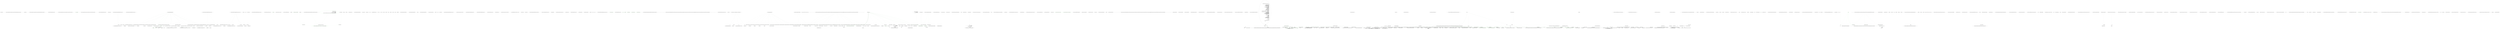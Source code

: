 digraph  {
n4 [label="QuantConnect.Securities.Cfd.Cfd", span=""];
n0 [cluster="QuantConnect.Securities.Cfd.Cfd.Cfd(QuantConnect.Securities.SecurityExchangeHours, QuantConnect.Securities.Cash, QuantConnect.Data.SubscriptionDataConfig, QuantConnect.Securities.SymbolProperties)", label="Entry QuantConnect.Securities.Cfd.Cfd.Cfd(QuantConnect.Securities.SecurityExchangeHours, QuantConnect.Securities.Cash, QuantConnect.Data.SubscriptionDataConfig, QuantConnect.Securities.SymbolProperties)", span="36-36"];
n1 [cluster="QuantConnect.Securities.Cfd.Cfd.Cfd(QuantConnect.Securities.SecurityExchangeHours, QuantConnect.Securities.Cash, QuantConnect.Data.SubscriptionDataConfig, QuantConnect.Securities.SymbolProperties)", label="Holdings = new CfdHolding(this)", span="52-52"];
n2 [cluster="QuantConnect.Securities.Cfd.Cfd.Cfd(QuantConnect.Securities.SecurityExchangeHours, QuantConnect.Securities.Cash, QuantConnect.Data.SubscriptionDataConfig, QuantConnect.Securities.SymbolProperties)", label="Exit QuantConnect.Securities.Cfd.Cfd.Cfd(QuantConnect.Securities.SecurityExchangeHours, QuantConnect.Securities.Cash, QuantConnect.Data.SubscriptionDataConfig, QuantConnect.Securities.SymbolProperties)", span="36-36"];
n3 [cluster="QuantConnect.Securities.Cfd.CfdHolding.CfdHolding(QuantConnect.Securities.Cfd.Cfd)", label="Entry QuantConnect.Securities.Cfd.CfdHolding.CfdHolding(QuantConnect.Securities.Cfd.Cfd)", span="27-27"];
m0_0 [cluster="QuantConnect.Securities.Equity.Equity.Equity(QuantConnect.Symbol, QuantConnect.Securities.SecurityExchangeHours, QuantConnect.Securities.Cash, QuantConnect.Securities.SymbolProperties)", file="Equity.cs", label="Entry QuantConnect.Securities.Equity.Equity.Equity(QuantConnect.Symbol, QuantConnect.Securities.SecurityExchangeHours, QuantConnect.Securities.Cash, QuantConnect.Securities.SymbolProperties)", span="42-42"];
m0_1 [cluster="QuantConnect.Securities.Equity.Equity.Equity(QuantConnect.Symbol, QuantConnect.Securities.SecurityExchangeHours, QuantConnect.Securities.Cash, QuantConnect.Securities.SymbolProperties)", color=green, community=0, file="Equity.cs", label="Holdings = new EquityHolding(this)", prediction=0, span="58-58"];
m0_2 [cluster="QuantConnect.Securities.Equity.Equity.Equity(QuantConnect.Symbol, QuantConnect.Securities.SecurityExchangeHours, QuantConnect.Securities.Cash, QuantConnect.Securities.SymbolProperties)", file="Equity.cs", label="Exit QuantConnect.Securities.Equity.Equity.Equity(QuantConnect.Symbol, QuantConnect.Securities.SecurityExchangeHours, QuantConnect.Securities.Cash, QuantConnect.Securities.SymbolProperties)", span="42-42"];
m0_3 [cluster="QuantConnect.Securities.Equity.EquityHolding.EquityHolding(QuantConnect.Securities.Security)", file="Equity.cs", label="Entry QuantConnect.Securities.Equity.EquityHolding.EquityHolding(QuantConnect.Securities.Security)", span="27-27"];
m0_4 [file="Equity.cs", label="QuantConnect.Securities.Equity.Equity", span=""];
m1_57 [cluster="QuantConnect.Lean.Engine.TransactionHandlers.BrokerageTransactionHandler.HandleCancelledOrder(QuantConnect.Orders.Order)", file="Forex.cs", label="Entry QuantConnect.Lean.Engine.TransactionHandlers.BrokerageTransactionHandler.HandleCancelledOrder(QuantConnect.Orders.Order)", span="237-237"];
m1_80 [cluster="QuantConnect.Lean.Engine.TransactionHandlers.BrokerageTransactionHandler.HandleCancelledOrder(QuantConnect.Orders.Order)", file="Forex.cs", label="_orders.TryGetValue(order.Id, out queued) && (queued.Status == OrderStatus.Submitted)", span="240-240"];
m1_81 [cluster="QuantConnect.Lean.Engine.TransactionHandlers.BrokerageTransactionHandler.HandleCancelledOrder(QuantConnect.Orders.Order)", file="Forex.cs", label="_orders[order.Id] = order", span="242-242"];
m1_82 [cluster="QuantConnect.Lean.Engine.TransactionHandlers.BrokerageTransactionHandler.HandleCancelledOrder(QuantConnect.Orders.Order)", file="Forex.cs", label="!_brokerage.CancelOrder(order)", span="244-244"];
m1_79 [cluster="QuantConnect.Lean.Engine.TransactionHandlers.BrokerageTransactionHandler.HandleCancelledOrder(QuantConnect.Orders.Order)", file="Forex.cs", label="Order queued", span="239-239"];
m1_84 [cluster="QuantConnect.Lean.Engine.TransactionHandlers.BrokerageTransactionHandler.HandleCancelledOrder(QuantConnect.Orders.Order)", file="Forex.cs", label="Log.Error(''BrokerageTransactionHandler.HandleCancelledOrder(): Unable to cancel order with ID '' + order.Id + ''.'')", span="252-252"];
m1_83 [cluster="QuantConnect.Lean.Engine.TransactionHandlers.BrokerageTransactionHandler.HandleCancelledOrder(QuantConnect.Orders.Order)", file="Forex.cs", label="order.Status = OrderStatus.Invalid", span="247-247"];
m1_85 [cluster="QuantConnect.Lean.Engine.TransactionHandlers.BrokerageTransactionHandler.HandleCancelledOrder(QuantConnect.Orders.Order)", file="Forex.cs", label="Exit QuantConnect.Lean.Engine.TransactionHandlers.BrokerageTransactionHandler.HandleCancelledOrder(QuantConnect.Orders.Order)", span="237-237"];
m1_103 [cluster="QuantConnect.Interfaces.IAlgorithm.OnOrderEvent(QuantConnect.Orders.OrderEvent)", file="Forex.cs", label="Entry QuantConnect.Interfaces.IAlgorithm.OnOrderEvent(QuantConnect.Orders.OrderEvent)", span="277-277"];
m1_3 [cluster="QuantConnect.Lean.Engine.TransactionHandlers.BrokerageTransactionHandler.BrokerageTransactionHandler(QuantConnect.Interfaces.IAlgorithm, QuantConnect.Interfaces.IBrokerage)", color=green, community=0, file="Forex.cs", label="_brokerage = brokerage", prediction=1, span="66-66"];
m1_51 [cluster="System.Collections.Concurrent.ConcurrentQueue<T>.TryDequeue(out T)", file="Forex.cs", label="Entry System.Collections.Concurrent.ConcurrentQueue<T>.TryDequeue(out T)", span="0-0"];
m1_100 [cluster="QuantConnect.Securities.SecurityTransactionManager.GetOrderById(int)", file="Forex.cs", label="Entry QuantConnect.Securities.SecurityTransactionManager.GetOrderById(int)", span="318-318"];
m1_13 [cluster="lambda expression", file="Forex.cs", label="Entry lambda expression", span="67-70"];
m1_18 [cluster="lambda expression", color=green, community=0, file="Forex.cs", label="decimal delta = _algorithm.Portfolio.Cash - account.CashBalance", prediction=2, span="78-78"];
m1_19 [cluster="lambda expression", color=green, community=0, file="Forex.cs", label="Log.Trace(string.Format(''BrokerageTransactionHandler.AccountChanged(): Algo Cash: {0} Brokerage Cash: {1} Delta: {2}'', algorithm.Portfolio.Cash, account.CashBalance, delta))", prediction=3, span="79-79"];
m1_17 [cluster="lambda expression", file="Forex.cs", label="Entry lambda expression", span="73-80"];
m1_20 [cluster="lambda expression", file="Forex.cs", label="Exit lambda expression", span="73-80"];
m1_14 [cluster="lambda expression", color=green, community=0, file="Forex.cs", label="HandleOrderEvent(fill)", prediction=4, span="69-69"];
m1_15 [cluster="lambda expression", file="Forex.cs", label="Exit lambda expression", span="67-70"];
m1_53 [cluster="QuantConnect.Logging.Log.Error(string, bool)", file="Forex.cs", label="Entry QuantConnect.Logging.Log.Error(string, bool)", span="82-82"];
m1_23 [cluster="QuantConnect.Lean.Engine.TransactionHandlers.BrokerageTransactionHandler.Run()", file="Forex.cs", label="Entry QuantConnect.Lean.Engine.TransactionHandlers.BrokerageTransactionHandler.Run()", span="109-109"];
m1_24 [cluster="QuantConnect.Lean.Engine.TransactionHandlers.BrokerageTransactionHandler.Run()", file="Forex.cs", label="!_exitTriggered", span="111-111"];
m1_26 [cluster="QuantConnect.Lean.Engine.TransactionHandlers.BrokerageTransactionHandler.Run()", file="Forex.cs", label="!_orderQueue.TryDequeue(out order)", span="116-116"];
m1_27 [cluster="QuantConnect.Lean.Engine.TransactionHandlers.BrokerageTransactionHandler.Run()", file="Forex.cs", label="_algorithm.ProcessingOrder = false", span="118-118"];
m1_29 [cluster="QuantConnect.Lean.Engine.TransactionHandlers.BrokerageTransactionHandler.Run()", file="Forex.cs", label="_algorithm.ProcessingOrder = true", span="123-123"];
m1_32 [cluster="QuantConnect.Lean.Engine.TransactionHandlers.BrokerageTransactionHandler.Run()", file="Forex.cs", label="!_orders.TryAdd(order.Id, order)", span="131-131"];
m1_36 [cluster="QuantConnect.Lean.Engine.TransactionHandlers.BrokerageTransactionHandler.Run()", file="Forex.cs", label="HandleNewOrder(order)", span="142-142"];
m1_38 [cluster="QuantConnect.Lean.Engine.TransactionHandlers.BrokerageTransactionHandler.Run()", file="Forex.cs", label="HandleUpdatedOrder(order)", span="146-146"];
m1_40 [cluster="QuantConnect.Lean.Engine.TransactionHandlers.BrokerageTransactionHandler.Run()", file="Forex.cs", label="HandleCancelledOrder(order)", span="150-150"];
m1_47 [cluster="QuantConnect.Lean.Engine.TransactionHandlers.BrokerageTransactionHandler.Run()", file="Forex.cs", label="ProcessSynchronousEvents()", span="163-163"];
m1_49 [cluster="QuantConnect.Lean.Engine.TransactionHandlers.BrokerageTransactionHandler.Run()", file="Forex.cs", label="IsActive = false", span="167-167"];
m1_48 [cluster="QuantConnect.Lean.Engine.TransactionHandlers.BrokerageTransactionHandler.Run()", file="Forex.cs", label="Log.Trace(''BrokerageTransactionHandler.Run(): Ending Thread...'')", span="166-166"];
m1_33 [cluster="QuantConnect.Lean.Engine.TransactionHandlers.BrokerageTransactionHandler.Run()", file="Forex.cs", label="Log.Error(''BrokerageTransactionHandler.Run(): Unable to add order to permanent storage. OrderID: '' + order.Id + '' Status: '' + order.Status)", span="133-133"];
m1_28 [cluster="QuantConnect.Lean.Engine.TransactionHandlers.BrokerageTransactionHandler.Run()", file="Forex.cs", label="Thread.Sleep(1)", span="119-119"];
m1_25 [cluster="QuantConnect.Lean.Engine.TransactionHandlers.BrokerageTransactionHandler.Run()", file="Forex.cs", label="Order order", span="115-115"];
m1_30 [cluster="QuantConnect.Lean.Engine.TransactionHandlers.BrokerageTransactionHandler.Run()", file="Forex.cs", label="order.Direction == OrderDirection.Hold", span="126-126"];
m1_31 [cluster="QuantConnect.Lean.Engine.TransactionHandlers.BrokerageTransactionHandler.Run()", file="Forex.cs", label="Log.Error(''BrokerageTransactionHandler.Run(): Encountered OrderDirection.Hold in OrderID: '' + order.Id)", span="128-128"];
m1_34 [cluster="QuantConnect.Lean.Engine.TransactionHandlers.BrokerageTransactionHandler.Run()", file="Forex.cs", label="order.Status", span="139-139"];
m1_46 [cluster="QuantConnect.Lean.Engine.TransactionHandlers.BrokerageTransactionHandler.Run()", file="Forex.cs", label="Log.Error(''BrokerageTransactionHandler.Run(): Invalid order status found in order queue. OrderID: '' + order.Id + '' Status: '' + order.Status)", span="159-159"];
m1_35 [cluster="QuantConnect.Lean.Engine.TransactionHandlers.BrokerageTransactionHandler.Run()", file="Forex.cs", label="OrderStatus.New", span="141-141"];
m1_37 [cluster="QuantConnect.Lean.Engine.TransactionHandlers.BrokerageTransactionHandler.Run()", file="Forex.cs", label="OrderStatus.Update", span="145-145"];
m1_39 [cluster="QuantConnect.Lean.Engine.TransactionHandlers.BrokerageTransactionHandler.Run()", file="Forex.cs", label="OrderStatus.Canceled", span="149-149"];
m1_41 [cluster="QuantConnect.Lean.Engine.TransactionHandlers.BrokerageTransactionHandler.Run()", file="Forex.cs", label="OrderStatus.None", span="154-154"];
m1_45 [cluster="QuantConnect.Lean.Engine.TransactionHandlers.BrokerageTransactionHandler.Run()", file="Forex.cs", label="OrderStatus.Submitted", span="158-158"];
m1_42 [cluster="QuantConnect.Lean.Engine.TransactionHandlers.BrokerageTransactionHandler.Run()", file="Forex.cs", label="OrderStatus.Invalid", span="155-155"];
m1_44 [cluster="QuantConnect.Lean.Engine.TransactionHandlers.BrokerageTransactionHandler.Run()", file="Forex.cs", label="OrderStatus.Filled", span="157-157"];
m1_43 [cluster="QuantConnect.Lean.Engine.TransactionHandlers.BrokerageTransactionHandler.Run()", file="Forex.cs", label="OrderStatus.PartiallyFilled", span="156-156"];
m1_50 [cluster="QuantConnect.Lean.Engine.TransactionHandlers.BrokerageTransactionHandler.Run()", file="Forex.cs", label="Exit QuantConnect.Lean.Engine.TransactionHandlers.BrokerageTransactionHandler.Run()", span="109-109"];
m1_60 [cluster="QuantConnect.Lean.Engine.TransactionHandlers.BrokerageTransactionHandler.Exit()", file="Forex.cs", label="Entry QuantConnect.Lean.Engine.TransactionHandlers.BrokerageTransactionHandler.Exit()", span="181-181"];
m1_61 [cluster="QuantConnect.Lean.Engine.TransactionHandlers.BrokerageTransactionHandler.Exit()", file="Forex.cs", label="_exitTriggered = true", span="183-183"];
m1_62 [cluster="QuantConnect.Lean.Engine.TransactionHandlers.BrokerageTransactionHandler.Exit()", file="Forex.cs", label="Exit QuantConnect.Lean.Engine.TransactionHandlers.BrokerageTransactionHandler.Exit()", span="181-181"];
m1_12 [cluster="System.ArgumentNullException.ArgumentNullException(string)", file="Forex.cs", label="Entry System.ArgumentNullException.ArgumentNullException(string)", span="0-0"];
m1_56 [cluster="QuantConnect.Lean.Engine.TransactionHandlers.BrokerageTransactionHandler.HandleUpdatedOrder(QuantConnect.Orders.Order)", file="Forex.cs", label="Entry QuantConnect.Lean.Engine.TransactionHandlers.BrokerageTransactionHandler.HandleUpdatedOrder(QuantConnect.Orders.Order)", span="215-215"];
m1_71 [cluster="QuantConnect.Lean.Engine.TransactionHandlers.BrokerageTransactionHandler.HandleUpdatedOrder(QuantConnect.Orders.Order)", file="Forex.cs", label="_orders.TryGetValue(order.Id, out queued) && (queued.Status == OrderStatus.Submitted)", span="218-218"];
m1_72 [cluster="QuantConnect.Lean.Engine.TransactionHandlers.BrokerageTransactionHandler.HandleUpdatedOrder(QuantConnect.Orders.Order)", file="Forex.cs", label="_orders[order.Id] = order", span="220-220"];
m1_73 [cluster="QuantConnect.Lean.Engine.TransactionHandlers.BrokerageTransactionHandler.HandleUpdatedOrder(QuantConnect.Orders.Order)", file="Forex.cs", label="!_brokerage.UpdateOrder(order)", span="221-221"];
m1_70 [cluster="QuantConnect.Lean.Engine.TransactionHandlers.BrokerageTransactionHandler.HandleUpdatedOrder(QuantConnect.Orders.Order)", file="Forex.cs", label="Order queued", span="217-217"];
m1_75 [cluster="QuantConnect.Lean.Engine.TransactionHandlers.BrokerageTransactionHandler.HandleUpdatedOrder(QuantConnect.Orders.Order)", file="Forex.cs", label="Log.Error(''BrokerageTransactionHandler.HandleUpdatedOrder(): Unable to update order with ID '' + order.Id + ''.'')", span="229-229"];
m1_74 [cluster="QuantConnect.Lean.Engine.TransactionHandlers.BrokerageTransactionHandler.HandleUpdatedOrder(QuantConnect.Orders.Order)", file="Forex.cs", label="order.Status = OrderStatus.Invalid", span="224-224"];
m1_76 [cluster="QuantConnect.Lean.Engine.TransactionHandlers.BrokerageTransactionHandler.HandleUpdatedOrder(QuantConnect.Orders.Order)", file="Forex.cs", label="Exit QuantConnect.Lean.Engine.TransactionHandlers.BrokerageTransactionHandler.HandleUpdatedOrder(QuantConnect.Orders.Order)", span="215-215"];
m1_54 [cluster="System.Collections.Concurrent.ConcurrentDictionary<TKey, TValue>.TryAdd(TKey, TValue)", file="Forex.cs", label="Entry System.Collections.Concurrent.ConcurrentDictionary<TKey, TValue>.TryAdd(TKey, TValue)", span="0-0"];
m1_58 [cluster="QuantConnect.Lean.Engine.TransactionHandlers.BrokerageTransactionHandler.ProcessSynchronousEvents()", file="Forex.cs", label="Entry QuantConnect.Lean.Engine.TransactionHandlers.BrokerageTransactionHandler.ProcessSynchronousEvents()", span="173-173"];
m1_59 [cluster="QuantConnect.Lean.Engine.TransactionHandlers.BrokerageTransactionHandler.ProcessSynchronousEvents()", file="Forex.cs", label="Exit QuantConnect.Lean.Engine.TransactionHandlers.BrokerageTransactionHandler.ProcessSynchronousEvents()", span="173-173"];
m1_69 [cluster="QuantConnect.Interfaces.IBrokerage.PlaceOrder(QuantConnect.Orders.Order)", file="Forex.cs", label="Entry QuantConnect.Interfaces.IBrokerage.PlaceOrder(QuantConnect.Orders.Order)", span="67-67"];
m1_104 [cluster="QuantConnect.Interfaces.IAlgorithm.Error(string)", file="Forex.cs", label="Entry QuantConnect.Interfaces.IAlgorithm.Error(string)", span="255-255"];
m1_77 [cluster="System.Collections.Concurrent.ConcurrentDictionary<TKey, TValue>.TryGetValue(TKey, out TValue)", file="Forex.cs", label="Entry System.Collections.Concurrent.ConcurrentDictionary<TKey, TValue>.TryGetValue(TKey, out TValue)", span="0-0"];
m1_55 [cluster="QuantConnect.Lean.Engine.TransactionHandlers.BrokerageTransactionHandler.HandleNewOrder(QuantConnect.Orders.Order)", file="Forex.cs", label="Entry QuantConnect.Lean.Engine.TransactionHandlers.BrokerageTransactionHandler.HandleNewOrder(QuantConnect.Orders.Order)", span="190-190"];
m1_63 [cluster="QuantConnect.Lean.Engine.TransactionHandlers.BrokerageTransactionHandler.HandleNewOrder(QuantConnect.Orders.Order)", file="Forex.cs", label="_orders.TryAdd(order.Id, order)", span="193-193"];
m1_64 [cluster="QuantConnect.Lean.Engine.TransactionHandlers.BrokerageTransactionHandler.HandleNewOrder(QuantConnect.Orders.Order)", file="Forex.cs", label="_brokerage.PlaceOrder(order)", span="196-196"];
m1_67 [cluster="QuantConnect.Lean.Engine.TransactionHandlers.BrokerageTransactionHandler.HandleNewOrder(QuantConnect.Orders.Order)", file="Forex.cs", label="Log.Error(''BrokerageTransactionHandler.HandleNewOrder(): Unable to add new order, order not processed.'')", span="207-207"];
m1_65 [cluster="QuantConnect.Lean.Engine.TransactionHandlers.BrokerageTransactionHandler.HandleNewOrder(QuantConnect.Orders.Order)", file="Forex.cs", label="order.Status = OrderStatus.Submitted", span="198-198"];
m1_66 [cluster="QuantConnect.Lean.Engine.TransactionHandlers.BrokerageTransactionHandler.HandleNewOrder(QuantConnect.Orders.Order)", file="Forex.cs", label="order.Status = OrderStatus.Invalid", span="202-202"];
m1_68 [cluster="QuantConnect.Lean.Engine.TransactionHandlers.BrokerageTransactionHandler.HandleNewOrder(QuantConnect.Orders.Order)", file="Forex.cs", label="Exit QuantConnect.Lean.Engine.TransactionHandlers.BrokerageTransactionHandler.HandleNewOrder(QuantConnect.Orders.Order)", span="190-190"];
m1_101 [cluster="QuantConnect.Securities.SecurityPortfolioManager.ProcessFill(QuantConnect.Orders.OrderEvent)", file="Forex.cs", label="Entry QuantConnect.Securities.SecurityPortfolioManager.ProcessFill(QuantConnect.Orders.OrderEvent)", span="459-459"];
m1_52 [cluster="System.Threading.Thread.Sleep(int)", file="Forex.cs", label="Entry System.Threading.Thread.Sleep(int)", span="0-0"];
m1_102 [cluster="QuantConnect.Lean.Engine.Results.IResultHandler.OrderEvent(QuantConnect.Orders.OrderEvent)", file="Forex.cs", label="Entry QuantConnect.Lean.Engine.Results.IResultHandler.OrderEvent(QuantConnect.Orders.OrderEvent)", span="212-212"];
m1_21 [cluster="string.Format(string, object, object, object)", file="Forex.cs", label="Entry string.Format(string, object, object, object)", span="0-0"];
m1_86 [cluster="QuantConnect.Interfaces.IBrokerage.CancelOrder(QuantConnect.Orders.Order)", file="Forex.cs", label="Entry QuantConnect.Interfaces.IBrokerage.CancelOrder(QuantConnect.Orders.Order)", span="81-81"];
m1_22 [cluster="QuantConnect.Logging.Log.Trace(string, bool)", file="Forex.cs", label="Entry QuantConnect.Logging.Log.Trace(string, bool)", span="100-100"];
m1_16 [cluster="QuantConnect.Lean.Engine.TransactionHandlers.BrokerageTransactionHandler.HandleOrderEvent(QuantConnect.Orders.OrderEvent)", file="Forex.cs", label="Entry QuantConnect.Lean.Engine.TransactionHandlers.BrokerageTransactionHandler.HandleOrderEvent(QuantConnect.Orders.OrderEvent)", span="256-256"];
m1_87 [cluster="QuantConnect.Lean.Engine.TransactionHandlers.BrokerageTransactionHandler.HandleOrderEvent(QuantConnect.Orders.OrderEvent)", file="Forex.cs", label="var order = _algorithm.Transactions.GetOrderById(fill.OrderId)", span="259-259"];
m1_93 [cluster="QuantConnect.Lean.Engine.TransactionHandlers.BrokerageTransactionHandler.HandleOrderEvent(QuantConnect.Orders.OrderEvent)", file="Forex.cs", label="_algorithm.Portfolio.ProcessFill(fill)", span="277-277"];
m1_96 [cluster="QuantConnect.Lean.Engine.TransactionHandlers.BrokerageTransactionHandler.HandleOrderEvent(QuantConnect.Orders.OrderEvent)", file="Forex.cs", label="_algorithm.OnOrderEvent(fill)", span="288-288"];
m1_98 [cluster="QuantConnect.Lean.Engine.TransactionHandlers.BrokerageTransactionHandler.HandleOrderEvent(QuantConnect.Orders.OrderEvent)", file="Forex.cs", label="_algorithm.Error(''Order Event Handler Error: '' + err.Message)", span="292-292"];
m1_89 [cluster="QuantConnect.Lean.Engine.TransactionHandlers.BrokerageTransactionHandler.HandleOrderEvent(QuantConnect.Orders.OrderEvent)", file="Forex.cs", label="Log.Error(''BrokerageTransactionHandler.HandleOrderEvnt(): Unable to locate Order with id '' + fill.OrderId)", span="262-262"];
m1_91 [cluster="QuantConnect.Lean.Engine.TransactionHandlers.BrokerageTransactionHandler.HandleOrderEvent(QuantConnect.Orders.OrderEvent)", file="Forex.cs", label="order.Status = fill.Status", span="267-267"];
m1_92 [cluster="QuantConnect.Lean.Engine.TransactionHandlers.BrokerageTransactionHandler.HandleOrderEvent(QuantConnect.Orders.OrderEvent)", file="Forex.cs", label="fill.Status == OrderStatus.Filled || fill.Status == OrderStatus.PartiallyFilled", span="275-275"];
m1_94 [cluster="QuantConnect.Lean.Engine.TransactionHandlers.BrokerageTransactionHandler.HandleOrderEvent(QuantConnect.Orders.OrderEvent)", file="Forex.cs", label="fill.Status != OrderStatus.None", span="281-281"];
m1_95 [cluster="QuantConnect.Lean.Engine.TransactionHandlers.BrokerageTransactionHandler.HandleOrderEvent(QuantConnect.Orders.OrderEvent)", file="Forex.cs", label="Engine.ResultHandler.OrderEvent(fill)", span="284-284"];
m1_88 [cluster="QuantConnect.Lean.Engine.TransactionHandlers.BrokerageTransactionHandler.HandleOrderEvent(QuantConnect.Orders.OrderEvent)", file="Forex.cs", label="order == null", span="260-260"];
m1_97 [cluster="QuantConnect.Lean.Engine.TransactionHandlers.BrokerageTransactionHandler.HandleOrderEvent(QuantConnect.Orders.OrderEvent)", file="Forex.cs", label=Exception, span="290-290"];
m1_90 [cluster="QuantConnect.Lean.Engine.TransactionHandlers.BrokerageTransactionHandler.HandleOrderEvent(QuantConnect.Orders.OrderEvent)", file="Forex.cs", label="return;", span="263-263"];
m1_99 [cluster="QuantConnect.Lean.Engine.TransactionHandlers.BrokerageTransactionHandler.HandleOrderEvent(QuantConnect.Orders.OrderEvent)", file="Forex.cs", label="Exit QuantConnect.Lean.Engine.TransactionHandlers.BrokerageTransactionHandler.HandleOrderEvent(QuantConnect.Orders.OrderEvent)", span="256-256"];
m1_0 [cluster="QuantConnect.Lean.Engine.TransactionHandlers.BrokerageTransactionHandler.BrokerageTransactionHandler(QuantConnect.Interfaces.IAlgorithm, QuantConnect.Interfaces.IBrokerage)", file="Forex.cs", label="Entry QuantConnect.Lean.Engine.TransactionHandlers.BrokerageTransactionHandler.BrokerageTransactionHandler(QuantConnect.Interfaces.IAlgorithm, QuantConnect.Interfaces.IBrokerage)", span="59-59"];
m1_1 [cluster="QuantConnect.Lean.Engine.TransactionHandlers.BrokerageTransactionHandler.BrokerageTransactionHandler(QuantConnect.Interfaces.IAlgorithm, QuantConnect.Interfaces.IBrokerage)", color=green, community=0, file="Forex.cs", label="brokerage == null", prediction=4, span="61-61"];
m1_2 [cluster="QuantConnect.Lean.Engine.TransactionHandlers.BrokerageTransactionHandler.BrokerageTransactionHandler(QuantConnect.Interfaces.IAlgorithm, QuantConnect.Interfaces.IBrokerage)", color=green, community=0, file="Forex.cs", label="throw new ArgumentNullException(''brokerage'');", prediction=6, span="63-63"];
m1_78 [cluster="QuantConnect.Interfaces.IBrokerage.UpdateOrder(QuantConnect.Orders.Order)", file="Forex.cs", label="Entry QuantConnect.Interfaces.IBrokerage.UpdateOrder(QuantConnect.Orders.Order)", span="74-74"];
m1_4 [cluster="QuantConnect.Lean.Engine.TransactionHandlers.BrokerageTransactionHandler.BrokerageTransactionHandler(QuantConnect.Interfaces.IAlgorithm, QuantConnect.Interfaces.IBrokerage)", color=green, community=0, file="Forex.cs", label="QuantConnect.Securities.Equity.Equity", prediction=4, span=""];
m1_5 [cluster="QuantConnect.Lean.Engine.TransactionHandlers.BrokerageTransactionHandler.BrokerageTransactionHandler(QuantConnect.Interfaces.IAlgorithm, QuantConnect.Interfaces.IBrokerage)", color=green, community=0, file="Forex.cs", label="_brokerage.AccountChanged += (sender, account) =>\r\n            {\r\n                //_algorithm.Portfolio.SetCash(account.CashBalance);\r\n\r\n                // how close are we?\r\n                decimal delta = _algorithm.Portfolio.Cash - account.CashBalance;\r\n                Log.Trace(string.Format(''BrokerageTransactionHandler.AccountChanged(): Algo Cash: {0} Brokerage Cash: {1} Delta: {2}'', algorithm.Portfolio.Cash, account.CashBalance, delta));\r\n            }", prediction=3, span="73-80"];
m1_6 [cluster="QuantConnect.Lean.Engine.TransactionHandlers.BrokerageTransactionHandler.BrokerageTransactionHandler(QuantConnect.Interfaces.IAlgorithm, QuantConnect.Interfaces.IBrokerage)", color=green, community=0, file="Forex.cs", label="IsActive = true", prediction=9, span="82-82"];
m1_7 [cluster="QuantConnect.Lean.Engine.TransactionHandlers.BrokerageTransactionHandler.BrokerageTransactionHandler(QuantConnect.Interfaces.IAlgorithm, QuantConnect.Interfaces.IBrokerage)", color=green, community=0, file="Forex.cs", label="_algorithm = algorithm", prediction=10, span="84-84"];
m1_8 [cluster="QuantConnect.Lean.Engine.TransactionHandlers.BrokerageTransactionHandler.BrokerageTransactionHandler(QuantConnect.Interfaces.IAlgorithm, QuantConnect.Interfaces.IBrokerage)", color=green, community=0, file="Forex.cs", label="_orders = algorithm.Transactions.Orders", prediction=11, span="87-87"];
m1_9 [cluster="QuantConnect.Lean.Engine.TransactionHandlers.BrokerageTransactionHandler.BrokerageTransactionHandler(QuantConnect.Interfaces.IAlgorithm, QuantConnect.Interfaces.IBrokerage)", color=green, community=0, file="Forex.cs", label="_orderEvents = algorithm.Transactions.OrderEvents", prediction=12, span="88-88"];
m1_10 [cluster="QuantConnect.Lean.Engine.TransactionHandlers.BrokerageTransactionHandler.BrokerageTransactionHandler(QuantConnect.Interfaces.IAlgorithm, QuantConnect.Interfaces.IBrokerage)", color=green, community=0, file="Forex.cs", label="_orderQueue = algorithm.Transactions.OrderQueue", prediction=13, span="89-89"];
m1_11 [cluster="QuantConnect.Lean.Engine.TransactionHandlers.BrokerageTransactionHandler.BrokerageTransactionHandler(QuantConnect.Interfaces.IAlgorithm, QuantConnect.Interfaces.IBrokerage)", file="Forex.cs", label="Exit QuantConnect.Lean.Engine.TransactionHandlers.BrokerageTransactionHandler.BrokerageTransactionHandler(QuantConnect.Interfaces.IAlgorithm, QuantConnect.Interfaces.IBrokerage)", span="59-59"];
m1_105 [file="Forex.cs", label="QuantConnect.Lean.Engine.TransactionHandlers.BrokerageTransactionHandler", span=""];
m1_106 [file="Forex.cs", label="QuantConnect.Interfaces.IAlgorithm", span=""];
m2_44 [cluster="QuantConnect.Securities.Security.Security(QuantConnect.Data.SubscriptionDataConfig, QuantConnect.Securities.Cash, QuantConnect.Securities.SymbolProperties, QuantConnect.Securities.SecurityExchange, QuantConnect.Securities.SecurityCache, QuantConnect.Securities.ISecurityPortfolioModel, QuantConnect.Orders.Fills.IFillModel, QuantConnect.Orders.Fees.IFeeModel, QuantConnect.Orders.Slippage.ISlippageModel, QuantConnect.Securities.ISettlementModel, QuantConnect.Securities.IVolatilityModel, QuantConnect.Securities.ISecurityMarginModel, QuantConnect.Securities.Interfaces.ISecurityDataFilter)", file="Security.cs", label="Exit QuantConnect.Securities.Security.Security(QuantConnect.Data.SubscriptionDataConfig, QuantConnect.Securities.Cash, QuantConnect.Securities.SymbolProperties, QuantConnect.Securities.SecurityExchange, QuantConnect.Securities.SecurityCache, QuantConnect.Securities.ISecurityPortfolioModel, QuantConnect.Orders.Fills.IFillModel, QuantConnect.Orders.Fees.IFeeModel, QuantConnect.Orders.Slippage.ISlippageModel, QuantConnect.Securities.ISettlementModel, QuantConnect.Securities.IVolatilityModel, QuantConnect.Securities.ISecurityMarginModel, QuantConnect.Securities.Interfaces.ISecurityDataFilter)", span="390-390"];
m2_14 [cluster="QuantConnect.Algorithm.QCAlgorithm.AddOption(string, QuantConnect.Resolution, string, bool, decimal)", file="Security.cs", label="Entry QuantConnect.Algorithm.QCAlgorithm.AddOption(string, QuantConnect.Resolution, string, bool, decimal)", span="1353-1353"];
m2_46 [cluster="Unk.FirstOrDefault", file="Security.cs", label="Entry Unk.FirstOrDefault", span=""];
m2_47 [cluster="Unk.Buy", file="Security.cs", label="Entry Unk.Buy", span=""];
m2_48 [cluster="QuantConnect.Algorithm.QCAlgorithm.Liquidate(QuantConnect.Symbol, string)", file="Security.cs", label="Entry QuantConnect.Algorithm.QCAlgorithm.Liquidate(QuantConnect.Symbol, string)", span="760-760"];
m2_77 [cluster="QuantConnect.Securities.Security.ToString()", file="Security.cs", label="Entry QuantConnect.Securities.Security.ToString()", span="617-617"];
m2_78 [cluster="QuantConnect.Securities.Security.ToString()", file="Security.cs", label="return Symbol.ToString();", span="619-619"];
m2_79 [cluster="QuantConnect.Securities.Security.ToString()", file="Security.cs", label="Exit QuantConnect.Securities.Security.ToString()", span="617-617"];
m2_41 [cluster="QuantConnect.Algorithm.CSharp.OptionSplitRegressionAlgorithm.OnData(QuantConnect.Data.Slice)", file="Security.cs", label="Exit QuantConnect.Algorithm.CSharp.OptionSplitRegressionAlgorithm.OnData(QuantConnect.Data.Slice)", span="60-60"];
m2_16 [cluster="QuantConnect.Securities.Security.Security(QuantConnect.Symbol, QuantConnect.Securities.Cash, QuantConnect.Securities.SymbolProperties, QuantConnect.Securities.SecurityExchange, QuantConnect.Securities.SecurityCache, QuantConnect.Securities.ISecurityPortfolioModel, QuantConnect.Orders.Fills.IFillModel, QuantConnect.Orders.Fees.IFeeModel, QuantConnect.Orders.Slippage.ISlippageModel, QuantConnect.Securities.ISettlementModel, QuantConnect.Securities.IVolatilityModel, QuantConnect.Securities.ISecurityMarginModel, QuantConnect.Securities.Interfaces.ISecurityDataFilter)", file="Security.cs", label="Entry QuantConnect.Securities.Security.Security(QuantConnect.Symbol, QuantConnect.Securities.Cash, QuantConnect.Securities.SymbolProperties, QuantConnect.Securities.SecurityExchange, QuantConnect.Securities.SecurityCache, QuantConnect.Securities.ISecurityPortfolioModel, QuantConnect.Orders.Fills.IFillModel, QuantConnect.Orders.Fees.IFeeModel, QuantConnect.Orders.Slippage.ISlippageModel, QuantConnect.Securities.ISettlementModel, QuantConnect.Securities.IVolatilityModel, QuantConnect.Securities.ISecurityMarginModel, QuantConnect.Securities.Interfaces.ISecurityDataFilter)", span="342-342"];
m2_49 [cluster="Unk.First", file="Security.cs", label="Entry Unk.First", span=""];
m2_66 [cluster="QuantConnect.Securities.SecurityCache.AddData(QuantConnect.Data.BaseData)", file="Security.cs", label="QuantConnect.Algorithm.CSharp.OptionSplitRegressionAlgorithm", span=""];
m2_56 [cluster="lambda expression", file="Security.cs", label="x.Right == OptionRight.Call && x.Strike == 650", span="71-71"];
m2_18 [cluster="QuantConnect.Securities.Security.Security(QuantConnect.Symbol, QuantConnect.Securities.Cash, QuantConnect.Securities.SymbolProperties, QuantConnect.Securities.SecurityExchange, QuantConnect.Securities.SecurityCache, QuantConnect.Securities.ISecurityPortfolioModel, QuantConnect.Orders.Fills.IFillModel, QuantConnect.Orders.Fees.IFeeModel, QuantConnect.Orders.Slippage.ISlippageModel, QuantConnect.Securities.ISettlementModel, QuantConnect.Securities.IVolatilityModel, QuantConnect.Securities.ISecurityMarginModel, QuantConnect.Securities.Interfaces.ISecurityDataFilter)", file="Security.cs", label="throw new ArgumentNullException(''symbolProperties'', ''Security requires a valid SymbolProperties instance.'');", span="360-360"];
m2_19 [cluster="QuantConnect.Securities.Security.Security(QuantConnect.Symbol, QuantConnect.Securities.Cash, QuantConnect.Securities.SymbolProperties, QuantConnect.Securities.SecurityExchange, QuantConnect.Securities.SecurityCache, QuantConnect.Securities.ISecurityPortfolioModel, QuantConnect.Orders.Fills.IFillModel, QuantConnect.Orders.Fees.IFeeModel, QuantConnect.Orders.Slippage.ISlippageModel, QuantConnect.Securities.ISettlementModel, QuantConnect.Securities.IVolatilityModel, QuantConnect.Securities.ISecurityMarginModel, QuantConnect.Securities.Interfaces.ISecurityDataFilter)", file="Security.cs", label="symbolProperties.QuoteCurrency != quoteCurrency.Symbol", span="363-363"];
m2_20 [cluster="QuantConnect.Securities.Security.Security(QuantConnect.Symbol, QuantConnect.Securities.Cash, QuantConnect.Securities.SymbolProperties, QuantConnect.Securities.SecurityExchange, QuantConnect.Securities.SecurityCache, QuantConnect.Securities.ISecurityPortfolioModel, QuantConnect.Orders.Fills.IFillModel, QuantConnect.Orders.Fees.IFeeModel, QuantConnect.Orders.Slippage.ISlippageModel, QuantConnect.Securities.ISettlementModel, QuantConnect.Securities.IVolatilityModel, QuantConnect.Securities.ISecurityMarginModel, QuantConnect.Securities.Interfaces.ISecurityDataFilter)", file="Security.cs", label="throw new ArgumentException(''symbolProperties.QuoteCurrency must match the quoteCurrency.Symbol'');", span="365-365"];
m2_52 [cluster="QuantConnect.Securities.Security.SetLocalTimeKeeper(QuantConnect.LocalTimeKeeper)", file="Security.cs", label="Exchange.SetLocalDateTimeFrontier(localTimeKeeper.LocalTime)", span="568-568"];
m2_55 [cluster="QuantConnect.Securities.SecurityExchange.SetLocalDateTimeFrontier(System.DateTime)", file="Security.cs", label="Entry QuantConnect.Securities.SecurityExchange.SetLocalDateTimeFrontier(System.DateTime)", span="86-86"];
m2_58 [cluster="lambda expression", file="Security.cs", label="Exit lambda expression", span="570-574"];
m2_53 [cluster="QuantConnect.Securities.Security.SetLocalTimeKeeper(QuantConnect.LocalTimeKeeper)", file="Security.cs", label="_localTimeKeeper.TimeUpdated += (sender, args) =>\r\n            {\r\n                //Update the Exchange/Timer:\r\n                Exchange.SetLocalDateTimeFrontier(args.Time);\r\n            }", span="570-574"];
m2_54 [cluster="QuantConnect.Securities.Security.SetLocalTimeKeeper(QuantConnect.LocalTimeKeeper)", file="Security.cs", label="Exit QuantConnect.Securities.Security.SetLocalTimeKeeper(QuantConnect.LocalTimeKeeper)", span="565-565"];
m2_57 [cluster="lambda expression", file="Security.cs", label="Exchange.SetLocalDateTimeFrontier(args.Time)", span="573-573"];
m2_59 [cluster="QuantConnect.Securities.Security.SetMarketPrice(QuantConnect.Data.BaseData)", file="Security.cs", label="Entry QuantConnect.Securities.Security.SetMarketPrice(QuantConnect.Data.BaseData)", span="581-581"];
m2_60 [cluster="QuantConnect.Securities.Security.SetMarketPrice(QuantConnect.Data.BaseData)", file="Security.cs", label="data == null", span="584-584"];
m2_68 [cluster="QuantConnect.Securities.IVolatilityModel.Update(QuantConnect.Securities.Security, QuantConnect.Data.BaseData)", file="Security.cs", label="Entry QuantConnect.Securities.IVolatilityModel.Update(QuantConnect.Securities.Security, QuantConnect.Data.BaseData)", span="35-35"];
m2_80 [cluster="QuantConnect.Symbol.ToString()", file="Security.cs", label="Entry QuantConnect.Symbol.ToString()", span="208-208"];
m2_62 [cluster="QuantConnect.Algorithm.CSharp.OptionSplitRegressionAlgorithm.OnOrderEvent(QuantConnect.Orders.OrderEvent)", file="Security.cs", label="Log(orderEvent.ToString())", span="112-112"];
m2_63 [cluster="QuantConnect.Algorithm.CSharp.OptionSplitRegressionAlgorithm.OnOrderEvent(QuantConnect.Orders.OrderEvent)", file="Security.cs", label="Exit QuantConnect.Algorithm.CSharp.OptionSplitRegressionAlgorithm.OnOrderEvent(QuantConnect.Orders.OrderEvent)", span="110-110"];
m2_64 [cluster="QuantConnect.Orders.OrderEvent.ToString()", file="Security.cs", label="Entry QuantConnect.Orders.OrderEvent.ToString()", span="153-153"];
m2_61 [cluster="QuantConnect.Algorithm.CSharp.OptionSplitRegressionAlgorithm.OnOrderEvent(QuantConnect.Orders.OrderEvent)", file="Security.cs", label="Entry QuantConnect.Algorithm.CSharp.OptionSplitRegressionAlgorithm.OnOrderEvent(QuantConnect.Orders.OrderEvent)", span="110-110"];
m2_65 [cluster="QuantConnect.Algorithm.QCAlgorithm.Log(string)", file="Security.cs", label="Entry QuantConnect.Algorithm.QCAlgorithm.Log(string)", span="1626-1626"];
m2_50 [cluster="QuantConnect.Securities.Security.SetLocalTimeKeeper(QuantConnect.LocalTimeKeeper)", file="Security.cs", label="Entry QuantConnect.Securities.Security.SetLocalTimeKeeper(QuantConnect.LocalTimeKeeper)", span="565-565"];
m2_13 [cluster="QuantConnect.Algorithm.QCAlgorithm.AddEquity(string, QuantConnect.Resolution, string, bool, decimal, bool)", file="Security.cs", label="Entry QuantConnect.Algorithm.QCAlgorithm.AddEquity(string, QuantConnect.Resolution, string, bool, decimal, bool)", span="1339-1339"];
m2_67 [cluster="QuantConnect.Securities.SecurityHolding.UpdateMarketPrice(decimal)", file="Security.cs", label="Entry QuantConnect.Securities.SecurityHolding.UpdateMarketPrice(decimal)", span="353-353"];
m2_10 [cluster="QuantConnect.Algorithm.QCAlgorithm.SetStartDate(int, int, int)", file="Security.cs", label="Entry QuantConnect.Algorithm.QCAlgorithm.SetStartDate(int, int, int)", span="1065-1065"];
m2_24 [cluster="QuantConnect.Securities.Security.Security(QuantConnect.Symbol, QuantConnect.Securities.Cash, QuantConnect.Securities.SymbolProperties, QuantConnect.Securities.SecurityExchange, QuantConnect.Securities.SecurityCache, QuantConnect.Securities.ISecurityPortfolioModel, QuantConnect.Orders.Fills.IFillModel, QuantConnect.Orders.Fees.IFeeModel, QuantConnect.Orders.Slippage.ISlippageModel, QuantConnect.Securities.ISettlementModel, QuantConnect.Securities.IVolatilityModel, QuantConnect.Securities.ISecurityMarginModel, QuantConnect.Securities.Interfaces.ISecurityDataFilter)", file="Security.cs", label="SymbolProperties = symbolProperties", span="371-371"];
m2_39 [cluster="QuantConnect.Algorithm.CSharp.OptionSplitRegressionAlgorithm.OnData(QuantConnect.Data.Slice)", file="Security.cs", label="Time.Day == 9 && holdings != 7", span="98-98"];
m2_81 [cluster="QuantConnect.Securities.Security.AddData(QuantConnect.Data.SubscriptionDataConfig)", file="Security.cs", label="Entry QuantConnect.Securities.Security.AddData(QuantConnect.Data.SubscriptionDataConfig)", span="626-626"];
m2_82 [cluster="QuantConnect.Securities.Security.AddData(QuantConnect.Data.SubscriptionDataConfig)", color=green, community=0, file="Security.cs", label="subscription.Symbol != _symbol", prediction=14, span="628-628"];
m2_83 [cluster="QuantConnect.Securities.Security.AddData(QuantConnect.Data.SubscriptionDataConfig)", color=green, community=0, file="Security.cs", label="throw new ArgumentException(''Symbols must match.'', ''subscription.Symbol'');", prediction=15, span="628-628"];
m2_84 [cluster="QuantConnect.Securities.Security.AddData(QuantConnect.Data.SubscriptionDataConfig)", color=green, community=0, file="Security.cs", label="!subscription.ExchangeTimeZone.Equals(Exchange.TimeZone)", prediction=14, span="629-629"];
m2_85 [cluster="QuantConnect.Securities.Security.AddData(QuantConnect.Data.SubscriptionDataConfig)", color=green, community=0, file="Security.cs", label="throw new ArgumentException(''ExchangeTimeZones must match.'', ''subscription.ExchangeTimeZone'');", prediction=17, span="629-629"];
m2_86 [cluster="QuantConnect.Securities.Security.AddData(QuantConnect.Data.SubscriptionDataConfig)", color=green, community=0, file="Security.cs", label="SubscriptionsBag.Add(subscription)", prediction=14, span="630-630"];
m2_87 [cluster="QuantConnect.Securities.Security.AddData(QuantConnect.Data.SubscriptionDataConfig)", file="Security.cs", label="Exit QuantConnect.Securities.Security.AddData(QuantConnect.Data.SubscriptionDataConfig)", span="626-626"];
m2_22 [cluster="QuantConnect.Securities.Security.Security(QuantConnect.Symbol, QuantConnect.Securities.Cash, QuantConnect.Securities.SymbolProperties, QuantConnect.Securities.SecurityExchange, QuantConnect.Securities.SecurityCache, QuantConnect.Securities.ISecurityPortfolioModel, QuantConnect.Orders.Fills.IFillModel, QuantConnect.Orders.Fees.IFeeModel, QuantConnect.Orders.Slippage.ISlippageModel, QuantConnect.Securities.ISettlementModel, QuantConnect.Securities.IVolatilityModel, QuantConnect.Securities.ISecurityMarginModel, QuantConnect.Securities.Interfaces.ISecurityDataFilter)", file="Security.cs", label="SubscriptionsBag = new ConcurrentBag<SubscriptionDataConfig>()", span="369-369"];
m2_45 [cluster="System.Collections.Concurrent.ConcurrentBag<T>.Add(T)", file="Security.cs", label="Entry System.Collections.Concurrent.ConcurrentBag<T>.Add(T)", span="0-0"];
m2_51 [cluster="Unk.Format", file="Security.cs", label="Entry Unk.Format", span=""];
m2_40 [cluster="QuantConnect.Algorithm.CSharp.OptionSplitRegressionAlgorithm.OnData(QuantConnect.Data.Slice)", file="Security.cs", label="throw new Exception(string.Format(''Expected position quantity of 7 but was {0}'', holdings));", span="100-100"];
m2_23 [cluster="QuantConnect.Securities.Security.Security(QuantConnect.Symbol, QuantConnect.Securities.Cash, QuantConnect.Securities.SymbolProperties, QuantConnect.Securities.SecurityExchange, QuantConnect.Securities.SecurityCache, QuantConnect.Securities.ISecurityPortfolioModel, QuantConnect.Orders.Fills.IFillModel, QuantConnect.Orders.Fees.IFeeModel, QuantConnect.Orders.Slippage.ISlippageModel, QuantConnect.Securities.ISettlementModel, QuantConnect.Securities.IVolatilityModel, QuantConnect.Securities.ISecurityMarginModel, QuantConnect.Securities.Interfaces.ISecurityDataFilter)", file="Security.cs", label="QuoteCurrency = quoteCurrency", span="370-370"];
m2_25 [cluster="QuantConnect.Algorithm.CSharp.OptionSplitRegressionAlgorithm.OnData(QuantConnect.Data.Slice)", color=green, community=0, file="Security.cs", label="Entry QuantConnect.Algorithm.CSharp.OptionSplitRegressionAlgorithm.OnData(QuantConnect.Data.Slice)", prediction=14, span="60-60"];
m2_26 [cluster="QuantConnect.Algorithm.CSharp.OptionSplitRegressionAlgorithm.OnData(QuantConnect.Data.Slice)", file="Security.cs", label="!Portfolio.Invested", span="62-62"];
m2_21 [cluster="QuantConnect.Securities.OptionFilterUniverse.IncludeWeeklys()", file="Security.cs", label="Entry QuantConnect.Securities.OptionFilterUniverse.IncludeWeeklys()", span="98-98"];
m2_27 [cluster="QuantConnect.Algorithm.CSharp.OptionSplitRegressionAlgorithm.OnData(QuantConnect.Data.Slice)", file="Security.cs", label="Time.Hour > 9 && Time.Minute > 0", span="64-64"];
m2_28 [cluster="QuantConnect.Algorithm.CSharp.OptionSplitRegressionAlgorithm.OnData(QuantConnect.Data.Slice)", file="Security.cs", label="OptionChain chain", span="66-66"];
m2_29 [cluster="QuantConnect.Algorithm.CSharp.OptionSplitRegressionAlgorithm.OnData(QuantConnect.Data.Slice)", file="Security.cs", label="slice.OptionChains.TryGetValue(OptionSymbol, out chain)", span="67-67"];
m2_30 [cluster="QuantConnect.Algorithm.CSharp.OptionSplitRegressionAlgorithm.OnData(QuantConnect.Data.Slice)", file="Security.cs", label="var contract =\r\n                            chain.OrderBy(x => x.Expiry)\r\n                            .Where(x => x.Right == OptionRight.Call && x.Strike == 650)\r\n                            .Skip(1)\r\n                            .FirstOrDefault()", span="69-73"];
m2_31 [cluster="QuantConnect.Algorithm.CSharp.OptionSplitRegressionAlgorithm.OnData(QuantConnect.Data.Slice)", file="Security.cs", label="contract != null", span="75-75"];
m2_32 [cluster="QuantConnect.Algorithm.CSharp.OptionSplitRegressionAlgorithm.OnData(QuantConnect.Data.Slice)", file="Security.cs", label="Buy(contract.Symbol, 1)", span="77-77"];
m2_33 [cluster="QuantConnect.Algorithm.CSharp.OptionSplitRegressionAlgorithm.OnData(QuantConnect.Data.Slice)", file="Security.cs", label="Time.Day > 6 && Time.Hour > 14 && Time.Minute > 0", span="84-84"];
m2_34 [cluster="QuantConnect.Algorithm.CSharp.OptionSplitRegressionAlgorithm.OnData(QuantConnect.Data.Slice)", file="Security.cs", label="Liquidate()", span="86-86"];
m2_35 [cluster="QuantConnect.Algorithm.CSharp.OptionSplitRegressionAlgorithm.OnData(QuantConnect.Data.Slice)", file="Security.cs", label="Portfolio.Invested", span="90-90"];
m2_36 [cluster="QuantConnect.Algorithm.CSharp.OptionSplitRegressionAlgorithm.OnData(QuantConnect.Data.Slice)", file="Security.cs", label="var holdings = Portfolio.Securities.Where(x => x.Value.Holdings.AbsoluteQuantity != 0).First().Value.Holdings.AbsoluteQuantity", span="92-92"];
m2_17 [cluster="QuantConnect.Algorithm.QCAlgorithm.SetBenchmark(QuantConnect.Symbol)", file="Security.cs", label="Entry QuantConnect.Algorithm.QCAlgorithm.SetBenchmark(QuantConnect.Symbol)", span="971-971"];
m2_37 [cluster="QuantConnect.Algorithm.CSharp.OptionSplitRegressionAlgorithm.OnData(QuantConnect.Data.Slice)", file="Security.cs", label="Time.Day == 6 && holdings != 1", span="94-94"];
m2_89 [cluster="Unk.Equals", file="Security.cs", label="Entry Unk.Equals", span=""];
m2_11 [cluster="QuantConnect.Algorithm.QCAlgorithm.SetEndDate(int, int, int)", file="Security.cs", label="Entry QuantConnect.Algorithm.QCAlgorithm.SetEndDate(int, int, int)", span="1090-1090"];
m2_42 [cluster="QuantConnect.Securities.Security.Security(QuantConnect.Data.SubscriptionDataConfig, QuantConnect.Securities.Cash, QuantConnect.Securities.SymbolProperties, QuantConnect.Securities.SecurityExchange, QuantConnect.Securities.SecurityCache, QuantConnect.Securities.ISecurityPortfolioModel, QuantConnect.Orders.Fills.IFillModel, QuantConnect.Orders.Fees.IFeeModel, QuantConnect.Orders.Slippage.ISlippageModel, QuantConnect.Securities.ISettlementModel, QuantConnect.Securities.IVolatilityModel, QuantConnect.Securities.ISecurityMarginModel, QuantConnect.Securities.Interfaces.ISecurityDataFilter)", file="Security.cs", label="Entry QuantConnect.Securities.Security.Security(QuantConnect.Data.SubscriptionDataConfig, QuantConnect.Securities.Cash, QuantConnect.Securities.SymbolProperties, QuantConnect.Securities.SecurityExchange, QuantConnect.Securities.SecurityCache, QuantConnect.Securities.ISecurityPortfolioModel, QuantConnect.Orders.Fills.IFillModel, QuantConnect.Orders.Fees.IFeeModel, QuantConnect.Orders.Slippage.ISlippageModel, QuantConnect.Securities.ISettlementModel, QuantConnect.Securities.IVolatilityModel, QuantConnect.Securities.ISecurityMarginModel, QuantConnect.Securities.Interfaces.ISecurityDataFilter)", span="390-390"];
m2_43 [cluster="QuantConnect.Securities.Security.Security(QuantConnect.Data.SubscriptionDataConfig, QuantConnect.Securities.Cash, QuantConnect.Securities.SymbolProperties, QuantConnect.Securities.SecurityExchange, QuantConnect.Securities.SecurityCache, QuantConnect.Securities.ISecurityPortfolioModel, QuantConnect.Orders.Fills.IFillModel, QuantConnect.Orders.Fees.IFeeModel, QuantConnect.Orders.Slippage.ISlippageModel, QuantConnect.Securities.ISettlementModel, QuantConnect.Securities.IVolatilityModel, QuantConnect.Securities.ISecurityMarginModel, QuantConnect.Securities.Interfaces.ISecurityDataFilter)", file="Security.cs", label="SubscriptionsBag.Add(config)", span="419-419"];
m2_12 [cluster="QuantConnect.Algorithm.QCAlgorithm.SetCash(int)", file="Security.cs", label="Entry QuantConnect.Algorithm.QCAlgorithm.SetCash(int)", span="1014-1014"];
m2_69 [cluster="QuantConnect.Securities.Security.SetLeverage(decimal)", file="Security.cs", label="Entry QuantConnect.Securities.Security.SetLeverage(decimal)", span="594-594"];
m2_70 [cluster="QuantConnect.Securities.Security.SetLeverage(decimal)", file="Security.cs", label="MarginModel.SetLeverage(this, leverage)", span="596-596"];
m2_71 [cluster="QuantConnect.Securities.Security.SetLeverage(decimal)", file="Security.cs", label="Exit QuantConnect.Securities.Security.SetLeverage(decimal)", span="594-594"];
m2_0 [cluster="QuantConnect.Algorithm.CSharp.OptionSplitRegressionAlgorithm.Initialize()", file="Security.cs", label="Entry QuantConnect.Algorithm.CSharp.OptionSplitRegressionAlgorithm.Initialize()", span="35-35"];
m2_1 [cluster="QuantConnect.Algorithm.CSharp.OptionSplitRegressionAlgorithm.Initialize()", file="Security.cs", label="SetStartDate(2014, 06, 06)", span="38-38"];
m2_2 [cluster="QuantConnect.Algorithm.CSharp.OptionSplitRegressionAlgorithm.Initialize()", file="Security.cs", label="SetEndDate(2014, 06, 09)", span="39-39"];
m2_3 [cluster="QuantConnect.Algorithm.CSharp.OptionSplitRegressionAlgorithm.Initialize()", file="Security.cs", label="SetCash(1000000)", span="40-40"];
m2_4 [cluster="QuantConnect.Algorithm.CSharp.OptionSplitRegressionAlgorithm.Initialize()", file="Security.cs", label="var equity = AddEquity(UnderlyingTicker)", span="42-42"];
m2_5 [cluster="QuantConnect.Algorithm.CSharp.OptionSplitRegressionAlgorithm.Initialize()", file="Security.cs", label="var option = AddOption(UnderlyingTicker)", span="43-43"];
m2_6 [cluster="QuantConnect.Algorithm.CSharp.OptionSplitRegressionAlgorithm.Initialize()", file="Security.cs", label="equity.SetDataNormalizationMode(DataNormalizationMode.Raw)", span="45-45"];
m2_8 [cluster="QuantConnect.Algorithm.CSharp.OptionSplitRegressionAlgorithm.Initialize()", file="Security.cs", label="SetBenchmark(equity.Symbol)", span="53-53"];
m2_7 [cluster="QuantConnect.Algorithm.CSharp.OptionSplitRegressionAlgorithm.Initialize()", file="Security.cs", label="option.SetFilter(u => u.IncludeWeeklys()\r\n                       .Strikes(-2, +2)\r\n                       .Expiration(TimeSpan.Zero, TimeSpan.FromDays(365 * 2)))", span="48-50"];
m2_9 [cluster="QuantConnect.Algorithm.CSharp.OptionSplitRegressionAlgorithm.Initialize()", file="Security.cs", label="Exit QuantConnect.Algorithm.CSharp.OptionSplitRegressionAlgorithm.Initialize()", span="35-35"];
m2_15 [cluster="QuantConnect.Securities.Equity.Equity.SetDataNormalizationMode(QuantConnect.DataNormalizationMode)", file="Security.cs", label="Entry QuantConnect.Securities.Equity.Equity.SetDataNormalizationMode(QuantConnect.DataNormalizationMode)", span="89-89"];
m2_88 [cluster="System.ArgumentException.ArgumentException(string, string)", file="Security.cs", label="Entry System.ArgumentException.ArgumentException(string, string)", span="0-0"];
m2_72 [cluster="QuantConnect.Securities.ISecurityMarginModel.SetLeverage(QuantConnect.Securities.Security, decimal)", file="Security.cs", label="Entry QuantConnect.Securities.ISecurityMarginModel.SetLeverage(QuantConnect.Securities.Security, decimal)", span="39-39"];
m2_38 [cluster="System.ArgumentNullException.ArgumentNullException(string, string)", file="Security.cs", label="Entry System.ArgumentNullException.ArgumentNullException(string, string)", span="0-0"];
m2_73 [cluster="QuantConnect.Securities.Security.SetDataNormalizationMode(QuantConnect.DataNormalizationMode)", file="Security.cs", label="Entry QuantConnect.Securities.Security.SetDataNormalizationMode(QuantConnect.DataNormalizationMode)", span="602-602"];
m2_74 [cluster="QuantConnect.Securities.Security.SetDataNormalizationMode(QuantConnect.DataNormalizationMode)", file="Security.cs", label=SubscriptionsBag, span="604-604"];
m2_75 [cluster="QuantConnect.Securities.Security.SetDataNormalizationMode(QuantConnect.DataNormalizationMode)", file="Security.cs", label="subscription.DataNormalizationMode = mode", span="606-606"];
m2_76 [cluster="QuantConnect.Securities.Security.SetDataNormalizationMode(QuantConnect.DataNormalizationMode)", file="Security.cs", label="Exit QuantConnect.Securities.Security.SetDataNormalizationMode(QuantConnect.DataNormalizationMode)", span="602-602"];
m2_90 [file="Security.cs", label="QuantConnect.Securities.Security", span=""];
m3_55 [cluster="QuantConnect.Lean.Engine.Setup.BrokerageSetupHandler.Setup(QuantConnect.Interfaces.IAlgorithm, QuantConnect.Interfaces.IBrokerage, QuantConnect.Packets.AlgorithmNodePacket, QuantConnect.Lean.Engine.Results.IResultHandler, QuantConnect.Lean.Engine.TransactionHandlers.ITransactionHandler, QuantConnect.Lean.Engine.RealTime.IRealTimeHandler)", file="SecurityManager.cs", label="var initializeComplete = isolator.ExecuteWithTimeLimit(TimeSpan.FromSeconds(300), () =>\r\n                {\r\n                    try\r\n                    {\r\n                        //Set the default brokerage model before initialize\r\n                        algorithm.SetBrokerageModel(_factory.BrokerageModel);\r\n\r\n                        //Margin calls are disabled by default in live mode\r\n                        algorithm.Portfolio.MarginCallModel = MarginCallModel.Null;\r\n\r\n                        //Set our parameters\r\n                        algorithm.SetParameters(job.Parameters);\r\n                        algorithm.SetAvailableDataTypes(GetConfiguredDataFeeds());\r\n\r\n                        //Algorithm is live, not backtesting:\r\n                        algorithm.SetLiveMode(true);\r\n\r\n                        //Initialize the algorithm's starting date\r\n                        algorithm.SetDateTime(DateTime.UtcNow);\r\n\r\n                        //Set the source impl for the event scheduling\r\n                        algorithm.Schedule.SetEventSchedule(realTimeHandler);\r\n\r\n                        // set the option chain provider\r\n                        algorithm.SetOptionChainProvider(new CachingOptionChainProvider(new LiveOptionChainProvider()));\r\n\r\n                        // set the future chain provider\r\n                        algorithm.SetFutureChainProvider(new CachingFutureChainProvider(new LiveFutureChainProvider()));\r\n\r\n                        // If we're going to receive market data from IB,\r\n                        // set the default subscription limit to 100,\r\n                        // algorithms can override this setting in the Initialize method\r\n                        if (brokerage is InteractiveBrokersBrokerage &&\r\n                            liveJob.DataQueueHandler.EndsWith(''InteractiveBrokersBrokerage''))\r\n                        {\r\n                            algorithm.Settings.DataSubscriptionLimit = 100;\r\n                        }\r\n\r\n                        //Initialise the algorithm, get the required data:\r\n                        algorithm.Initialize();\r\n\r\n                        //Finalize Initialization\r\n                        algorithm.PostInitialize();\r\n\r\n                        if (liveJob.Brokerage != ''PaperBrokerage'')\r\n                        {\r\n                            //Zero the CashBook - we'll populate directly from brokerage\r\n                            foreach (var kvp in algorithm.Portfolio.CashBook)\r\n                            {\r\n                                kvp.Value.SetAmount(0);\r\n                            }\r\n                        }\r\n                    }\r\n                    catch (Exception err)\r\n                    {\r\n                        AddInitializationError(err.ToString(), err);\r\n                    }\r\n                }, controls.RamAllocation)", span="171-228"];
m3_180 [cluster="QuantConnect.Interfaces.IAlgorithm.PostInitialize()", file="SecurityManager.cs", label="Entry QuantConnect.Interfaces.IAlgorithm.PostInitialize()", span="339-339"];
m3_128 [cluster="Lazy<Resolution>.cstr", file="SecurityManager.cs", label="Entry Lazy<Resolution>.cstr", span=""];
m3_126 [cluster="QuantConnect.Interfaces.IBrokerage.GetAccountHoldings()", file="SecurityManager.cs", label="Entry QuantConnect.Interfaces.IBrokerage.GetAccountHoldings()", span="71-71"];
m3_200 [cluster="QuantConnect.Lean.Engine.Results.IResultHandler.DebugMessage(string)", file="SecurityManager.cs", label="Entry QuantConnect.Lean.Engine.Results.IResultHandler.DebugMessage(string)", span="103-103"];
m3_18 [cluster="QuantConnect.Securities.SecurityManager.Add(System.Collections.Generic.KeyValuePair<QuantConnect.Symbol, QuantConnect.Securities.Security>)", file="SecurityManager.cs", label="Entry QuantConnect.Securities.SecurityManager.Add(System.Collections.Generic.KeyValuePair<QuantConnect.Symbol, QuantConnect.Securities.Security>)", span="91-91"];
m3_5 [cluster="System.Collections.Generic.List<T>.List()", file="SecurityManager.cs", label="Entry System.Collections.Generic.List<T>.List()", span="0-0"];
m3_6 [cluster="System.TimeSpan.FromDays(double)", file="SecurityManager.cs", label="Entry System.TimeSpan.FromDays(double)", span="0-0"];
m3_7 [cluster="QuantConnect.Lean.Engine.Setup.BrokerageSetupHandler.CreateAlgorithmInstance(QuantConnect.Packets.AlgorithmNodePacket, string)", file="SecurityManager.cs", label="Entry QuantConnect.Lean.Engine.Setup.BrokerageSetupHandler.CreateAlgorithmInstance(QuantConnect.Packets.AlgorithmNodePacket, string)", span="85-85"];
m3_8 [cluster="QuantConnect.Lean.Engine.Setup.BrokerageSetupHandler.CreateAlgorithmInstance(QuantConnect.Packets.AlgorithmNodePacket, string)", file="SecurityManager.cs", label="string error", span="87-87"];
m3_9 [cluster="QuantConnect.Lean.Engine.Setup.BrokerageSetupHandler.CreateAlgorithmInstance(QuantConnect.Packets.AlgorithmNodePacket, string)", file="SecurityManager.cs", label="IAlgorithm algorithm", span="88-88"];
m3_118 [cluster="QuantConnect.Securities.SymbolPropertiesDatabase.GetSymbolProperties(string, string, QuantConnect.SecurityType, string)", file="SecurityManager.cs", label="Entry QuantConnect.Securities.SymbolPropertiesDatabase.GetSymbolProperties(string, string, QuantConnect.SecurityType, string)", span="46-46"];
m3_166 [cluster="QuantConnect.Interfaces.IAlgorithm.SetParameters(System.Collections.Generic.Dictionary<string, string>)", file="SecurityManager.cs", label="Entry QuantConnect.Interfaces.IAlgorithm.SetParameters(System.Collections.Generic.Dictionary<string, string>)", span="358-358"];
m3_220 [cluster="QuantConnect.Lean.Engine.Setup.BrokerageSetupHandler.Dispose()", file="SecurityManager.cs", label="Entry QuantConnect.Lean.Engine.Setup.BrokerageSetupHandler.Dispose()", span="432-432"];
m3_221 [cluster="QuantConnect.Lean.Engine.Setup.BrokerageSetupHandler.Dispose()", file="SecurityManager.cs", label="_factory != null", span="434-434"];
m3_222 [cluster="QuantConnect.Lean.Engine.Setup.BrokerageSetupHandler.Dispose()", file="SecurityManager.cs", label="_factory.Dispose()", span="436-436"];
m3_223 [cluster="QuantConnect.Lean.Engine.Setup.BrokerageSetupHandler.Dispose()", file="SecurityManager.cs", label="Exit QuantConnect.Lean.Engine.Setup.BrokerageSetupHandler.Dispose()", span="432-432"];
m3_10 [cluster="QuantConnect.Lean.Engine.Setup.BrokerageSetupHandler.CreateAlgorithmInstance(QuantConnect.Packets.AlgorithmNodePacket, string)", file="SecurityManager.cs", label="var loader = new Loader(algorithmNodePacket.Language, TimeSpan.FromSeconds(15), names => names.SingleOrAlgorithmTypeName(Config.Get(''algorithm-type-name'')))", span="91-91"];
m3_117 [cluster="string.Substring(int)", file="SecurityManager.cs", label="Entry string.Substring(int)", span="0-0"];
m3_199 [cluster="QuantConnect.Interfaces.IBrokerage.GetOpenOrders()", file="SecurityManager.cs", label="Entry QuantConnect.Interfaces.IBrokerage.GetOpenOrders()", span="65-65"];
m3_165 [cluster="QuantConnect.Interfaces.IAlgorithm.SetBrokerageModel(QuantConnect.Brokerages.IBrokerageModel)", file="SecurityManager.cs", label="Entry QuantConnect.Interfaces.IAlgorithm.SetBrokerageModel(QuantConnect.Brokerages.IBrokerageModel)", span="366-366"];
m3_122 [cluster="string.Format(string, object)", file="SecurityManager.cs", label="Entry string.Format(string, object)", span="0-0"];
m3_52 [cluster="QuantConnect.Lean.Engine.Setup.BrokerageSetupHandler.Setup(QuantConnect.Interfaces.IAlgorithm, QuantConnect.Interfaces.IBrokerage, QuantConnect.Packets.AlgorithmNodePacket, QuantConnect.Lean.Engine.Results.IResultHandler, QuantConnect.Lean.Engine.TransactionHandlers.ITransactionHandler, QuantConnect.Lean.Engine.RealTime.IRealTimeHandler)", file="SecurityManager.cs", label="resultHandler.SendStatusUpdate(AlgorithmStatus.Initializing, ''Initializing algorithm...'')", span="166-166"];
m3_53 [cluster="QuantConnect.Lean.Engine.Setup.BrokerageSetupHandler.Setup(QuantConnect.Interfaces.IAlgorithm, QuantConnect.Interfaces.IBrokerage, QuantConnect.Packets.AlgorithmNodePacket, QuantConnect.Lean.Engine.Results.IResultHandler, QuantConnect.Lean.Engine.TransactionHandlers.ITransactionHandler, QuantConnect.Lean.Engine.RealTime.IRealTimeHandler)", file="SecurityManager.cs", label="var controls = job.Controls", span="169-169"];
m3_54 [cluster="QuantConnect.Lean.Engine.Setup.BrokerageSetupHandler.Setup(QuantConnect.Interfaces.IAlgorithm, QuantConnect.Interfaces.IBrokerage, QuantConnect.Packets.AlgorithmNodePacket, QuantConnect.Lean.Engine.Results.IResultHandler, QuantConnect.Lean.Engine.TransactionHandlers.ITransactionHandler, QuantConnect.Lean.Engine.RealTime.IRealTimeHandler)", file="SecurityManager.cs", label="var isolator = new Isolator()", span="170-170"];
m3_14 [cluster="QuantConnect.Lean.Engine.Setup.BrokerageSetupHandler.CreateAlgorithmInstance(QuantConnect.Packets.AlgorithmNodePacket, string)", file="SecurityManager.cs", label="return algorithm;", span="95-95"];
m3_59 [cluster="QuantConnect.Lean.Engine.Setup.BrokerageSetupHandler.Setup(QuantConnect.Interfaces.IAlgorithm, QuantConnect.Interfaces.IBrokerage, QuantConnect.Packets.AlgorithmNodePacket, QuantConnect.Lean.Engine.Results.IResultHandler, QuantConnect.Lean.Engine.TransactionHandlers.ITransactionHandler, QuantConnect.Lean.Engine.RealTime.IRealTimeHandler)", file="SecurityManager.cs", label="resultHandler.SendStatusUpdate(AlgorithmStatus.LoggingIn, ''Logging into brokerage...'')", span="237-237"];
m3_61 [cluster="QuantConnect.Lean.Engine.Setup.BrokerageSetupHandler.Setup(QuantConnect.Interfaces.IAlgorithm, QuantConnect.Interfaces.IBrokerage, QuantConnect.Packets.AlgorithmNodePacket, QuantConnect.Lean.Engine.Results.IResultHandler, QuantConnect.Lean.Engine.TransactionHandlers.ITransactionHandler, QuantConnect.Lean.Engine.RealTime.IRealTimeHandler)", file="SecurityManager.cs", label="Log.Trace(''BrokerageSetupHandler.Setup(): Connecting to brokerage...'')", span="241-241"];
m3_60 [cluster="QuantConnect.Lean.Engine.Setup.BrokerageSetupHandler.Setup(QuantConnect.Interfaces.IAlgorithm, QuantConnect.Interfaces.IBrokerage, QuantConnect.Packets.AlgorithmNodePacket, QuantConnect.Lean.Engine.Results.IResultHandler, QuantConnect.Lean.Engine.TransactionHandlers.ITransactionHandler, QuantConnect.Lean.Engine.RealTime.IRealTimeHandler)", file="SecurityManager.cs", label="brokerage.Message += brokerageOnMessage", span="239-239"];
m3_62 [cluster="QuantConnect.Lean.Engine.Setup.BrokerageSetupHandler.Setup(QuantConnect.Interfaces.IAlgorithm, QuantConnect.Interfaces.IBrokerage, QuantConnect.Packets.AlgorithmNodePacket, QuantConnect.Lean.Engine.Results.IResultHandler, QuantConnect.Lean.Engine.TransactionHandlers.ITransactionHandler, QuantConnect.Lean.Engine.RealTime.IRealTimeHandler)", file="SecurityManager.cs", label="brokerage.Connect()", span="245-245"];
m3_204 [cluster="System.Collections.Concurrent.ConcurrentDictionary<K, V>.AddOrUpdate<K, V>(K, V)", file="SecurityManager.cs", label="Entry System.Collections.Concurrent.ConcurrentDictionary<K, V>.AddOrUpdate<K, V>(K, V)", span="136-136"];
m3_32 [cluster="QuantConnect.Lean.Engine.Setup.BrokerageSetupHandler.CreateBrokerage(QuantConnect.Packets.AlgorithmNodePacket, QuantConnect.Interfaces.IAlgorithm, out QuantConnect.Interfaces.IBrokerageFactory)", file="SecurityManager.cs", label="return brokerage;", span="120-120"];
m3_36 [cluster="System.Collections.Generic.ICollection<T>.CopyTo(T[], int)", file="SecurityManager.cs", label="Entry System.Collections.Generic.ICollection<T>.CopyTo(T[], int)", span="0-0"];
m3_19 [cluster="System.Exception.Exception(string)", file="SecurityManager.cs", label="Entry System.Exception.Exception(string)", span="0-0"];
m3_20 [cluster="lambda expression", file="SecurityManager.cs", label="Entry lambda expression", span="91-91"];
m3_40 [cluster="System.Type.MatchesTypeName(string)", file="SecurityManager.cs", label="Entry System.Type.MatchesTypeName(string)", span="655-655"];
m3_41 [cluster="QuantConnect.Lean.Engine.Setup.BrokerageSetupHandler.Setup(QuantConnect.Interfaces.IAlgorithm, QuantConnect.Interfaces.IBrokerage, QuantConnect.Packets.AlgorithmNodePacket, QuantConnect.Lean.Engine.Results.IResultHandler, QuantConnect.Lean.Engine.TransactionHandlers.ITransactionHandler, QuantConnect.Lean.Engine.RealTime.IRealTimeHandler)", file="SecurityManager.cs", label="Entry QuantConnect.Lean.Engine.Setup.BrokerageSetupHandler.Setup(QuantConnect.Interfaces.IAlgorithm, QuantConnect.Interfaces.IBrokerage, QuantConnect.Packets.AlgorithmNodePacket, QuantConnect.Lean.Engine.Results.IResultHandler, QuantConnect.Lean.Engine.TransactionHandlers.ITransactionHandler, QuantConnect.Lean.Engine.RealTime.IRealTimeHandler)", span="133-133"];
m3_42 [cluster="QuantConnect.Lean.Engine.Setup.BrokerageSetupHandler.Setup(QuantConnect.Interfaces.IAlgorithm, QuantConnect.Interfaces.IBrokerage, QuantConnect.Packets.AlgorithmNodePacket, QuantConnect.Lean.Engine.Results.IResultHandler, QuantConnect.Lean.Engine.TransactionHandlers.ITransactionHandler, QuantConnect.Lean.Engine.RealTime.IRealTimeHandler)", file="SecurityManager.cs", label="var liveJob = job as LiveNodePacket", span="136-136"];
m3_43 [cluster="QuantConnect.Lean.Engine.Setup.BrokerageSetupHandler.Setup(QuantConnect.Interfaces.IAlgorithm, QuantConnect.Interfaces.IBrokerage, QuantConnect.Packets.AlgorithmNodePacket, QuantConnect.Lean.Engine.Results.IResultHandler, QuantConnect.Lean.Engine.TransactionHandlers.ITransactionHandler, QuantConnect.Lean.Engine.RealTime.IRealTimeHandler)", file="SecurityManager.cs", label="liveJob == null", span="137-137"];
m3_45 [cluster="QuantConnect.Lean.Engine.Setup.BrokerageSetupHandler.Setup(QuantConnect.Interfaces.IAlgorithm, QuantConnect.Interfaces.IBrokerage, QuantConnect.Packets.AlgorithmNodePacket, QuantConnect.Lean.Engine.Results.IResultHandler, QuantConnect.Lean.Engine.TransactionHandlers.ITransactionHandler, QuantConnect.Lean.Engine.RealTime.IRealTimeHandler)", file="SecurityManager.cs", label="return false;", span="140-140"];
m3_44 [cluster="QuantConnect.Lean.Engine.Setup.BrokerageSetupHandler.Setup(QuantConnect.Interfaces.IAlgorithm, QuantConnect.Interfaces.IBrokerage, QuantConnect.Packets.AlgorithmNodePacket, QuantConnect.Lean.Engine.Results.IResultHandler, QuantConnect.Lean.Engine.TransactionHandlers.ITransactionHandler, QuantConnect.Lean.Engine.RealTime.IRealTimeHandler)", file="SecurityManager.cs", label="AddInitializationError(''BrokerageSetupHandler requires a LiveNodePacket'')", span="139-139"];
m3_46 [cluster="QuantConnect.Lean.Engine.Setup.BrokerageSetupHandler.Setup(QuantConnect.Interfaces.IAlgorithm, QuantConnect.Interfaces.IBrokerage, QuantConnect.Packets.AlgorithmNodePacket, QuantConnect.Lean.Engine.Results.IResultHandler, QuantConnect.Lean.Engine.TransactionHandlers.ITransactionHandler, QuantConnect.Lean.Engine.RealTime.IRealTimeHandler)", file="SecurityManager.cs", label="algorithm.Name = liveJob.GetAlgorithmName()", span="143-143"];
m3_103 [cluster="QuantConnect.Lean.Engine.Setup.BrokerageSetupHandler.Setup(QuantConnect.Interfaces.IAlgorithm, QuantConnect.Interfaces.IBrokerage, QuantConnect.Packets.AlgorithmNodePacket, QuantConnect.Lean.Engine.Results.IResultHandler, QuantConnect.Lean.Engine.TransactionHandlers.ITransactionHandler, QuantConnect.Lean.Engine.RealTime.IRealTimeHandler)", color=green, community=0, file="SecurityManager.cs", label=Exception, prediction=20, span="352-352"];
m3_219 [cluster="System.Collections.Generic.List<T>.Add(T)", file="SecurityManager.cs", label="Entry System.Collections.Generic.List<T>.Add(T)", span="0-0"];
m3_174 [cluster="QuantConnect.Interfaces.IAlgorithm.SetOptionChainProvider(QuantConnect.Interfaces.IOptionChainProvider)", file="SecurityManager.cs", label="Entry QuantConnect.Interfaces.IAlgorithm.SetOptionChainProvider(QuantConnect.Interfaces.IOptionChainProvider)", span="645-645"];
m3_171 [cluster="QuantConnect.Scheduling.ScheduleManager.SetEventSchedule(QuantConnect.Scheduling.IEventSchedule)", file="SecurityManager.cs", label="Entry QuantConnect.Scheduling.ScheduleManager.SetEventSchedule(QuantConnect.Scheduling.IEventSchedule)", span="65-65"];
m3_16 [cluster="QuantConnect.Securities.SecurityManager.Add(QuantConnect.Securities.Security)", file="SecurityManager.cs", label="Add(security.Symbol, security)", span="83-83"];
m3_179 [cluster="QuantConnect.Interfaces.IAlgorithm.Initialize()", file="SecurityManager.cs", label="Entry QuantConnect.Interfaces.IAlgorithm.Initialize()", span="333-333"];
m3_121 [cluster="QuantConnect.Logging.Log.Error(System.Exception, string, bool)", file="SecurityManager.cs", label="Entry QuantConnect.Logging.Log.Error(System.Exception, string, bool)", span="98-98"];
m3_15 [cluster="QuantConnect.Lean.Engine.Setup.BrokerageSetupHandler.CreateAlgorithmInstance(QuantConnect.Packets.AlgorithmNodePacket, string)", file="SecurityManager.cs", label="Exit QuantConnect.Lean.Engine.Setup.BrokerageSetupHandler.CreateAlgorithmInstance(QuantConnect.Packets.AlgorithmNodePacket, string)", span="85-85"];
m3_17 [cluster="System.TimeSpan.FromSeconds(double)", file="SecurityManager.cs", label="Entry System.TimeSpan.FromSeconds(double)", span="0-0"];
m3_63 [cluster="QuantConnect.Lean.Engine.Setup.BrokerageSetupHandler.Setup(QuantConnect.Interfaces.IAlgorithm, QuantConnect.Interfaces.IBrokerage, QuantConnect.Packets.AlgorithmNodePacket, QuantConnect.Lean.Engine.Results.IResultHandler, QuantConnect.Lean.Engine.TransactionHandlers.ITransactionHandler, QuantConnect.Lean.Engine.RealTime.IRealTimeHandler)", file="SecurityManager.cs", label=Exception, span="247-247"];
m3_106 [cluster="QuantConnect.Lean.Engine.Setup.BrokerageSetupHandler.Setup(QuantConnect.Interfaces.IAlgorithm, QuantConnect.Interfaces.IBrokerage, QuantConnect.Packets.AlgorithmNodePacket, QuantConnect.Lean.Engine.Results.IResultHandler, QuantConnect.Lean.Engine.TransactionHandlers.ITransactionHandler, QuantConnect.Lean.Engine.RealTime.IRealTimeHandler)", color=green, community=0, file="SecurityManager.cs", label="return false;", prediction=21, span="356-356"];
m3_104 [cluster="QuantConnect.Lean.Engine.Setup.BrokerageSetupHandler.Setup(QuantConnect.Interfaces.IAlgorithm, QuantConnect.Interfaces.IBrokerage, QuantConnect.Packets.AlgorithmNodePacket, QuantConnect.Lean.Engine.Results.IResultHandler, QuantConnect.Lean.Engine.TransactionHandlers.ITransactionHandler, QuantConnect.Lean.Engine.RealTime.IRealTimeHandler)", color=green, community=0, file="SecurityManager.cs", label="Log.Error(err)", prediction=22, span="354-354"];
m3_105 [cluster="QuantConnect.Lean.Engine.Setup.BrokerageSetupHandler.Setup(QuantConnect.Interfaces.IAlgorithm, QuantConnect.Interfaces.IBrokerage, QuantConnect.Packets.AlgorithmNodePacket, QuantConnect.Lean.Engine.Results.IResultHandler, QuantConnect.Lean.Engine.TransactionHandlers.ITransactionHandler, QuantConnect.Lean.Engine.RealTime.IRealTimeHandler)", color=green, community=0, file="SecurityManager.cs", label="AddInitializationError(''Error getting account holdings from brokerage: '' + err.Message, err)", prediction=22, span="355-355"];
m3_108 [cluster="QuantConnect.Lean.Engine.Setup.BrokerageSetupHandler.Setup(QuantConnect.Interfaces.IAlgorithm, QuantConnect.Interfaces.IBrokerage, QuantConnect.Packets.AlgorithmNodePacket, QuantConnect.Lean.Engine.Results.IResultHandler, QuantConnect.Lean.Engine.TransactionHandlers.ITransactionHandler, QuantConnect.Lean.Engine.RealTime.IRealTimeHandler)", file="SecurityManager.cs", label="StartingDate = DateTime.Now", span="361-361"];
m3_109 [cluster="QuantConnect.Lean.Engine.Setup.BrokerageSetupHandler.Setup(QuantConnect.Interfaces.IAlgorithm, QuantConnect.Interfaces.IBrokerage, QuantConnect.Packets.AlgorithmNodePacket, QuantConnect.Lean.Engine.Results.IResultHandler, QuantConnect.Lean.Engine.TransactionHandlers.ITransactionHandler, QuantConnect.Lean.Engine.RealTime.IRealTimeHandler)", file="SecurityManager.cs", label=Exception, span="363-363"];
m3_110 [cluster="QuantConnect.Lean.Engine.Setup.BrokerageSetupHandler.Setup(QuantConnect.Interfaces.IAlgorithm, QuantConnect.Interfaces.IBrokerage, QuantConnect.Packets.AlgorithmNodePacket, QuantConnect.Lean.Engine.Results.IResultHandler, QuantConnect.Lean.Engine.TransactionHandlers.ITransactionHandler, QuantConnect.Lean.Engine.RealTime.IRealTimeHandler)", color=green, community=0, file="SecurityManager.cs", label="AddInitializationError(err.ToString(), err)", prediction=22, span="365-365"];
m3_111 [cluster="QuantConnect.Lean.Engine.Setup.BrokerageSetupHandler.Setup(QuantConnect.Interfaces.IAlgorithm, QuantConnect.Interfaces.IBrokerage, QuantConnect.Packets.AlgorithmNodePacket, QuantConnect.Lean.Engine.Results.IResultHandler, QuantConnect.Lean.Engine.TransactionHandlers.ITransactionHandler, QuantConnect.Lean.Engine.RealTime.IRealTimeHandler)", file="SecurityManager.cs", label="return Errors.Count == 0;", span="375-375"];
m3_112 [cluster="QuantConnect.Lean.Engine.Setup.BrokerageSetupHandler.Setup(QuantConnect.Interfaces.IAlgorithm, QuantConnect.Interfaces.IBrokerage, QuantConnect.Packets.AlgorithmNodePacket, QuantConnect.Lean.Engine.Results.IResultHandler, QuantConnect.Lean.Engine.TransactionHandlers.ITransactionHandler, QuantConnect.Lean.Engine.RealTime.IRealTimeHandler)", file="SecurityManager.cs", label="Exit QuantConnect.Lean.Engine.Setup.BrokerageSetupHandler.Setup(QuantConnect.Interfaces.IAlgorithm, QuantConnect.Interfaces.IBrokerage, QuantConnect.Packets.AlgorithmNodePacket, QuantConnect.Lean.Engine.Results.IResultHandler, QuantConnect.Lean.Engine.TransactionHandlers.ITransactionHandler, QuantConnect.Lean.Engine.RealTime.IRealTimeHandler)", span="133-133"];
m3_114 [cluster="QuantConnect.Packets.AlgorithmNodePacket.GetAlgorithmName()", file="SecurityManager.cs", label="Entry QuantConnect.Packets.AlgorithmNodePacket.GetAlgorithmName()", span="150-150"];
m3_107 [cluster="QuantConnect.Lean.Engine.Setup.BrokerageSetupHandler.Setup(QuantConnect.Interfaces.IAlgorithm, QuantConnect.Interfaces.IBrokerage, QuantConnect.Packets.AlgorithmNodePacket, QuantConnect.Lean.Engine.Results.IResultHandler, QuantConnect.Lean.Engine.TransactionHandlers.ITransactionHandler, QuantConnect.Lean.Engine.RealTime.IRealTimeHandler)", color=green, community=0, file="SecurityManager.cs", label="StartingPortfolioValue = algorithm.Portfolio.TotalPortfolioValue", prediction=22, span="360-360"];
m3_113 [cluster="QuantConnect.Lean.Engine.Setup.BrokerageSetupHandler.AddInitializationError(string, System.Exception)", file="SecurityManager.cs", label="Entry QuantConnect.Lean.Engine.Setup.BrokerageSetupHandler.AddInitializationError(string, System.Exception)", span="423-423"];
m3_115 [cluster="string.IsNullOrWhiteSpace(string)", file="SecurityManager.cs", label="Entry string.IsNullOrWhiteSpace(string)", span="0-0"];
m3_187 [cluster="Unk.Min", file="SecurityManager.cs", label="Entry Unk.Min", span=""];
m3_206 [cluster="lambda expression", file="SecurityManager.cs", label=order, span="395-395"];
m3_146 [cluster="lambda expression", file="SecurityManager.cs", label="algorithm.SetBrokerageModel(_factory.BrokerageModel)", span="176-176"];
m3_147 [cluster="lambda expression", file="SecurityManager.cs", label="algorithm.Portfolio.MarginCallModel = MarginCallModel.Null", span="179-179"];
m3_148 [cluster="lambda expression", file="SecurityManager.cs", label="algorithm.SetParameters(job.Parameters)", span="182-182"];
m3_149 [cluster="lambda expression", file="SecurityManager.cs", label="algorithm.SetAvailableDataTypes(GetConfiguredDataFeeds())", span="183-183"];
m3_150 [cluster="lambda expression", file="SecurityManager.cs", label="algorithm.SetLiveMode(true)", span="186-186"];
m3_151 [cluster="lambda expression", file="SecurityManager.cs", label="algorithm.SetDateTime(DateTime.UtcNow)", span="189-189"];
m3_152 [cluster="lambda expression", file="SecurityManager.cs", label="algorithm.Schedule.SetEventSchedule(realTimeHandler)", span="192-192"];
m3_153 [cluster="lambda expression", file="SecurityManager.cs", label="algorithm.SetOptionChainProvider(new CachingOptionChainProvider(new LiveOptionChainProvider()))", span="195-195"];
m3_154 [cluster="lambda expression", file="SecurityManager.cs", label="algorithm.SetFutureChainProvider(new CachingFutureChainProvider(new LiveFutureChainProvider()))", span="198-198"];
m3_155 [cluster="lambda expression", file="SecurityManager.cs", label="brokerage is InteractiveBrokersBrokerage &&\r\n                            liveJob.DataQueueHandler.EndsWith(''InteractiveBrokersBrokerage'')", span="203-204"];
m3_156 [cluster="lambda expression", file="SecurityManager.cs", label="algorithm.Settings.DataSubscriptionLimit = 100", span="206-206"];
m3_157 [cluster="lambda expression", file="SecurityManager.cs", label="algorithm.Initialize()", span="210-210"];
m3_158 [cluster="lambda expression", file="SecurityManager.cs", label="algorithm.PostInitialize()", span="213-213"];
m3_160 [cluster="lambda expression", file="SecurityManager.cs", label="algorithm.Portfolio.CashBook", span="218-218"];
m3_183 [cluster="lambda expression", file="SecurityManager.cs", label="algorithm.Securities.Select(x => x.Value.Resolution).DefaultIfEmpty(Resolution.Second).Min()", span="301-301"];
m3_142 [cluster="lambda expression", file="SecurityManager.cs", label="AddInitializationError(string.Format(''Brokerage Error Code: {0} - {1}'', args.Code, args.Message))", span="158-158"];
m3_163 [cluster="lambda expression", file="SecurityManager.cs", label="AddInitializationError(err.ToString(), err)", span="226-226"];
m3_205 [cluster="lambda expression", file="SecurityManager.cs", label="Entry lambda expression", span="395-395"];
m3_207 [cluster="lambda expression", file="SecurityManager.cs", label="Exit lambda expression", span="395-395"];
m3_159 [cluster="lambda expression", file="SecurityManager.cs", label="liveJob.Brokerage != ''PaperBrokerage''", span="215-215"];
m3_145 [cluster="lambda expression", file="SecurityManager.cs", label="Entry lambda expression", span="171-228"];
m3_161 [cluster="lambda expression", file="SecurityManager.cs", label="kvp.Value.SetAmount(0)", span="220-220"];
m3_162 [cluster="lambda expression", file="SecurityManager.cs", label=Exception, span="224-224"];
m3_164 [cluster="lambda expression", file="SecurityManager.cs", label="Exit lambda expression", span="171-228"];
m3_182 [cluster="lambda expression", file="SecurityManager.cs", label="Entry lambda expression", span="301-301"];
m3_184 [cluster="lambda expression", file="SecurityManager.cs", label="Exit lambda expression", span="301-301"];
m3_188 [cluster="lambda expression", file="SecurityManager.cs", label="Entry lambda expression", span="301-301"];
m3_37 [cluster="QuantConnect.Securities.SecurityManager.Remove(System.Collections.Generic.KeyValuePair<QuantConnect.Symbol, QuantConnect.Securities.Security>)", file="SecurityManager.cs", label="Entry QuantConnect.Securities.SecurityManager.Remove(System.Collections.Generic.KeyValuePair<QuantConnect.Symbol, QuantConnect.Securities.Security>)", span="162-162"];
m3_141 [cluster="lambda expression", file="SecurityManager.cs", label="args.Type == BrokerageMessageType.Error", span="156-156"];
m3_140 [cluster="lambda expression", file="SecurityManager.cs", label="Entry lambda expression", span="154-160"];
m3_143 [cluster="lambda expression", file="SecurityManager.cs", label="Exit lambda expression", span="154-160"];
m3_190 [cluster="lambda expression", file="SecurityManager.cs", label="Exit lambda expression", span="301-301"];
m3_189 [cluster="lambda expression", file="SecurityManager.cs", label="x.Value.Resolution", span="301-301"];
m3_38 [cluster="QuantConnect.Securities.SecurityManager.Remove(System.Collections.Generic.KeyValuePair<QuantConnect.Symbol, QuantConnect.Securities.Security>)", file="SecurityManager.cs", label="return Remove(pair.Key);", span="164-164"];
m3_39 [cluster="QuantConnect.Securities.SecurityManager.Remove(System.Collections.Generic.KeyValuePair<QuantConnect.Symbol, QuantConnect.Securities.Security>)", file="SecurityManager.cs", label="Exit QuantConnect.Securities.SecurityManager.Remove(System.Collections.Generic.KeyValuePair<QuantConnect.Symbol, QuantConnect.Securities.Security>)", span="162-162"];
m3_21 [cluster="QuantConnect.Securities.SecurityManager.Clear()", file="SecurityManager.cs", label="Entry QuantConnect.Securities.SecurityManager.Clear()", span="100-100"];
m3_22 [cluster="QuantConnect.Securities.SecurityManager.Clear()", file="SecurityManager.cs", label="_securityManager.Clear()", span="102-102"];
m3_94 [cluster="QuantConnect.Lean.Engine.Setup.BrokerageSetupHandler.Setup(QuantConnect.Interfaces.IAlgorithm, QuantConnect.Interfaces.IBrokerage, QuantConnect.Packets.AlgorithmNodePacket, QuantConnect.Lean.Engine.Results.IResultHandler, QuantConnect.Lean.Engine.TransactionHandlers.ITransactionHandler, QuantConnect.Lean.Engine.RealTime.IRealTimeHandler)", file="SecurityManager.cs", label="!algorithm.Portfolio.ContainsKey(holding.Symbol)", span="317-317"];
m3_138 [cluster="QuantConnect.Securities.Security.SetMarketPrice(QuantConnect.Data.BaseData)", file="SecurityManager.cs", label="Entry QuantConnect.Securities.Security.SetMarketPrice(QuantConnect.Data.BaseData)", span="540-540"];
m3_96 [cluster="QuantConnect.Lean.Engine.Setup.BrokerageSetupHandler.Setup(QuantConnect.Interfaces.IAlgorithm, QuantConnect.Interfaces.IBrokerage, QuantConnect.Packets.AlgorithmNodePacket, QuantConnect.Lean.Engine.Results.IResultHandler, QuantConnect.Lean.Engine.TransactionHandlers.ITransactionHandler, QuantConnect.Lean.Engine.RealTime.IRealTimeHandler)", file="SecurityManager.cs", label="holding.Type == SecurityType.Option", span="321-321"];
m3_119 [cluster="QuantConnect.Isolator.ExecuteWithTimeLimit(System.TimeSpan, System.Action, long)", file="SecurityManager.cs", label="QuantConnect.Securities.SecurityManager", span=""];
m3_129 [cluster="System.Collections.Generic.HashSet<T>.Contains(T)", file="SecurityManager.cs", label="Entry System.Collections.Generic.HashSet<T>.Contains(T)", span="0-0"];
m3_170 [cluster="QuantConnect.Interfaces.IAlgorithm.SetDateTime(System.DateTime)", file="SecurityManager.cs", label="Entry QuantConnect.Interfaces.IAlgorithm.SetDateTime(System.DateTime)", span="493-493"];
m3_216 [cluster="QuantConnect.Lean.Engine.Setup.BrokerageSetupHandler.AddInitializationError(string, System.Exception)", file="SecurityManager.cs", label="Errors.Add(new AlgorithmSetupException(''During the algorithm initialization, the following exception has occurred: '' + message, inner))", span="425-425"];
m3_217 [cluster="QuantConnect.Lean.Engine.Setup.BrokerageSetupHandler.AddInitializationError(string, System.Exception)", file="SecurityManager.cs", label="Exit QuantConnect.Lean.Engine.Setup.BrokerageSetupHandler.AddInitializationError(string, System.Exception)", span="423-423"];
m3_29 [cluster="QuantConnect.Lean.Engine.Setup.BrokerageSetupHandler.CreateBrokerage(QuantConnect.Packets.AlgorithmNodePacket, QuantConnect.Interfaces.IAlgorithm, out QuantConnect.Interfaces.IBrokerageFactory)", file="SecurityManager.cs", label="_factory = Composer.Instance.Single<IBrokerageFactory>(brokerageFactory => brokerageFactory.BrokerageType.MatchesTypeName(liveJob.Brokerage))", span="114-114"];
m3_30 [cluster="QuantConnect.Lean.Engine.Setup.BrokerageSetupHandler.CreateBrokerage(QuantConnect.Packets.AlgorithmNodePacket, QuantConnect.Interfaces.IAlgorithm, out QuantConnect.Interfaces.IBrokerageFactory)", file="SecurityManager.cs", label="factory = _factory", span="115-115"];
m3_31 [cluster="QuantConnect.Lean.Engine.Setup.BrokerageSetupHandler.CreateBrokerage(QuantConnect.Packets.AlgorithmNodePacket, QuantConnect.Interfaces.IAlgorithm, out QuantConnect.Interfaces.IBrokerageFactory)", file="SecurityManager.cs", label="var brokerage = _factory.CreateBrokerage(liveJob, uninitializedAlgorithm)", span="118-118"];
m3_101 [cluster="QuantConnect.Lean.Engine.Setup.BrokerageSetupHandler.Setup(QuantConnect.Interfaces.IAlgorithm, QuantConnect.Interfaces.IBrokerage, QuantConnect.Packets.AlgorithmNodePacket, QuantConnect.Lean.Engine.Results.IResultHandler, QuantConnect.Lean.Engine.TransactionHandlers.ITransactionHandler, QuantConnect.Lean.Engine.RealTime.IRealTimeHandler)", color=green, community=0, file="SecurityManager.cs", label="algorithm.Portfolio[holding.Symbol].SetHoldings(holding.AveragePrice, holding.Quantity)", prediction=26, span="338-338"];
m3_120 [cluster="QuantConnect.Interfaces.IBrokerage.Connect()", file="SecurityManager.cs", label="Entry QuantConnect.Interfaces.IBrokerage.Connect()", span="103-103"];
m3_172 [cluster="QuantConnect.Lean.Engine.DataFeeds.CachingOptionChainProvider.CachingOptionChainProvider(QuantConnect.Interfaces.IOptionChainProvider)", file="SecurityManager.cs", label="Entry QuantConnect.Lean.Engine.DataFeeds.CachingOptionChainProvider.CachingOptionChainProvider(QuantConnect.Interfaces.IOptionChainProvider)", span="35-35"];
m3_28 [cluster="QuantConnect.Lean.Engine.Setup.BrokerageSetupHandler.CreateBrokerage(QuantConnect.Packets.AlgorithmNodePacket, QuantConnect.Interfaces.IAlgorithm, out QuantConnect.Interfaces.IBrokerageFactory)", file="SecurityManager.cs", label="throw new ArgumentException(''BrokerageSetupHandler.CreateBrokerage requires a live node packet'');", span="110-110"];
m3_24 [cluster="System.Collections.Concurrent.ConcurrentDictionary<TKey, TValue>.Clear()", file="SecurityManager.cs", label="Entry System.Collections.Concurrent.ConcurrentDictionary<TKey, TValue>.Clear()", span="0-0"];
m3_116 [cluster="QuantConnect.Securities.MarketHoursDatabase.GetEntry(string, string, QuantConnect.SecurityType, DateTimeZone)", file="SecurityManager.cs", label="Entry QuantConnect.Securities.MarketHoursDatabase.GetEntry(string, string, QuantConnect.SecurityType, DateTimeZone)", span="153-153"];
m3_64 [cluster="QuantConnect.Lean.Engine.Setup.BrokerageSetupHandler.Setup(QuantConnect.Interfaces.IAlgorithm, QuantConnect.Interfaces.IBrokerage, QuantConnect.Packets.AlgorithmNodePacket, QuantConnect.Lean.Engine.Results.IResultHandler, QuantConnect.Lean.Engine.TransactionHandlers.ITransactionHandler, QuantConnect.Lean.Engine.RealTime.IRealTimeHandler)", file="SecurityManager.cs", label="Log.Error(err)", span="249-249"];
m3_65 [cluster="QuantConnect.Lean.Engine.Setup.BrokerageSetupHandler.Setup(QuantConnect.Interfaces.IAlgorithm, QuantConnect.Interfaces.IBrokerage, QuantConnect.Packets.AlgorithmNodePacket, QuantConnect.Lean.Engine.Results.IResultHandler, QuantConnect.Lean.Engine.TransactionHandlers.ITransactionHandler, QuantConnect.Lean.Engine.RealTime.IRealTimeHandler)", file="SecurityManager.cs", label="AddInitializationError(string.Format(''Error connecting to brokerage: {0}. '' +\r\n                        ''This may be caused by incorrect login credentials or an unsupported account type.'', err.Message), err)", span="250-251"];
m3_66 [cluster="QuantConnect.Lean.Engine.Setup.BrokerageSetupHandler.Setup(QuantConnect.Interfaces.IAlgorithm, QuantConnect.Interfaces.IBrokerage, QuantConnect.Packets.AlgorithmNodePacket, QuantConnect.Lean.Engine.Results.IResultHandler, QuantConnect.Lean.Engine.TransactionHandlers.ITransactionHandler, QuantConnect.Lean.Engine.RealTime.IRealTimeHandler)", file="SecurityManager.cs", label="return false;", span="252-252"];
m3_67 [cluster="QuantConnect.Lean.Engine.Setup.BrokerageSetupHandler.Setup(QuantConnect.Interfaces.IAlgorithm, QuantConnect.Interfaces.IBrokerage, QuantConnect.Packets.AlgorithmNodePacket, QuantConnect.Lean.Engine.Results.IResultHandler, QuantConnect.Lean.Engine.TransactionHandlers.ITransactionHandler, QuantConnect.Lean.Engine.RealTime.IRealTimeHandler)", file="SecurityManager.cs", label="!brokerage.IsConnected", span="255-255"];
m3_68 [cluster="QuantConnect.Lean.Engine.Setup.BrokerageSetupHandler.Setup(QuantConnect.Interfaces.IAlgorithm, QuantConnect.Interfaces.IBrokerage, QuantConnect.Packets.AlgorithmNodePacket, QuantConnect.Lean.Engine.Results.IResultHandler, QuantConnect.Lean.Engine.TransactionHandlers.ITransactionHandler, QuantConnect.Lean.Engine.RealTime.IRealTimeHandler)", file="SecurityManager.cs", label="AddInitializationError(''Unable to connect to brokerage.'')", span="258-258"];
m3_88 [cluster="QuantConnect.Lean.Engine.Setup.BrokerageSetupHandler.Setup(QuantConnect.Interfaces.IAlgorithm, QuantConnect.Interfaces.IBrokerage, QuantConnect.Packets.AlgorithmNodePacket, QuantConnect.Lean.Engine.Results.IResultHandler, QuantConnect.Lean.Engine.TransactionHandlers.ITransactionHandler, QuantConnect.Lean.Engine.RealTime.IRealTimeHandler)", file="SecurityManager.cs", label="var minResolution = new Lazy<Resolution>(() => algorithm.Securities.Select(x => x.Value.Resolution).DefaultIfEmpty(Resolution.Second).Min())", span="301-301"];
m3_89 [cluster="QuantConnect.Lean.Engine.Setup.BrokerageSetupHandler.Setup(QuantConnect.Interfaces.IAlgorithm, QuantConnect.Interfaces.IBrokerage, QuantConnect.Packets.AlgorithmNodePacket, QuantConnect.Lean.Engine.Results.IResultHandler, QuantConnect.Lean.Engine.TransactionHandlers.ITransactionHandler, QuantConnect.Lean.Engine.RealTime.IRealTimeHandler)", file="SecurityManager.cs", label=holdings, span="302-302"];
m3_90 [cluster="QuantConnect.Lean.Engine.Setup.BrokerageSetupHandler.Setup(QuantConnect.Interfaces.IAlgorithm, QuantConnect.Interfaces.IBrokerage, QuantConnect.Packets.AlgorithmNodePacket, QuantConnect.Lean.Engine.Results.IResultHandler, QuantConnect.Lean.Engine.TransactionHandlers.ITransactionHandler, QuantConnect.Lean.Engine.RealTime.IRealTimeHandler)", file="SecurityManager.cs", label="Log.Trace(''BrokerageSetupHandler.Setup(): Has existing holding: '' + holding)", span="304-304"];
m3_69 [cluster="QuantConnect.Lean.Engine.Setup.BrokerageSetupHandler.Setup(QuantConnect.Interfaces.IAlgorithm, QuantConnect.Interfaces.IBrokerage, QuantConnect.Packets.AlgorithmNodePacket, QuantConnect.Lean.Engine.Results.IResultHandler, QuantConnect.Lean.Engine.TransactionHandlers.ITransactionHandler, QuantConnect.Lean.Engine.RealTime.IRealTimeHandler)", file="SecurityManager.cs", label="return false;", span="259-259"];
m3_70 [cluster="QuantConnect.Lean.Engine.Setup.BrokerageSetupHandler.Setup(QuantConnect.Interfaces.IAlgorithm, QuantConnect.Interfaces.IBrokerage, QuantConnect.Packets.AlgorithmNodePacket, QuantConnect.Lean.Engine.Results.IResultHandler, QuantConnect.Lean.Engine.TransactionHandlers.ITransactionHandler, QuantConnect.Lean.Engine.RealTime.IRealTimeHandler)", file="SecurityManager.cs", label="Log.Trace(''BrokerageSetupHandler.Setup(): Fetching cash balance from brokerage...'')", span="262-262"];
m3_71 [cluster="QuantConnect.Lean.Engine.Setup.BrokerageSetupHandler.Setup(QuantConnect.Interfaces.IAlgorithm, QuantConnect.Interfaces.IBrokerage, QuantConnect.Packets.AlgorithmNodePacket, QuantConnect.Lean.Engine.Results.IResultHandler, QuantConnect.Lean.Engine.TransactionHandlers.ITransactionHandler, QuantConnect.Lean.Engine.RealTime.IRealTimeHandler)", file="SecurityManager.cs", label="var cashBalance = brokerage.GetCashBalance()", span="266-266"];
m3_73 [cluster="QuantConnect.Lean.Engine.Setup.BrokerageSetupHandler.Setup(QuantConnect.Interfaces.IAlgorithm, QuantConnect.Interfaces.IBrokerage, QuantConnect.Packets.AlgorithmNodePacket, QuantConnect.Lean.Engine.Results.IResultHandler, QuantConnect.Lean.Engine.TransactionHandlers.ITransactionHandler, QuantConnect.Lean.Engine.RealTime.IRealTimeHandler)", file="SecurityManager.cs", label="Log.Trace(''BrokerageSetupHandler.Setup(): Setting '' + cash.Symbol + '' cash to '' + cash.Amount)", span="269-269"];
m3_81 [cluster="QuantConnect.Lean.Engine.Setup.BrokerageSetupHandler.Setup(QuantConnect.Interfaces.IAlgorithm, QuantConnect.Interfaces.IBrokerage, QuantConnect.Packets.AlgorithmNodePacket, QuantConnect.Lean.Engine.Results.IResultHandler, QuantConnect.Lean.Engine.TransactionHandlers.ITransactionHandler, QuantConnect.Lean.Engine.RealTime.IRealTimeHandler)", file="SecurityManager.cs", label=Exception, span="285-285"];
m3_86 [cluster="QuantConnect.Lean.Engine.Setup.BrokerageSetupHandler.Setup(QuantConnect.Interfaces.IAlgorithm, QuantConnect.Interfaces.IBrokerage, QuantConnect.Packets.AlgorithmNodePacket, QuantConnect.Lean.Engine.Results.IResultHandler, QuantConnect.Lean.Engine.TransactionHandlers.ITransactionHandler, QuantConnect.Lean.Engine.RealTime.IRealTimeHandler)", file="SecurityManager.cs", label="var holdings = brokerage.GetAccountHoldings()", span="296-296"];
m3_91 [cluster="QuantConnect.Lean.Engine.Setup.BrokerageSetupHandler.Setup(QuantConnect.Interfaces.IAlgorithm, QuantConnect.Interfaces.IBrokerage, QuantConnect.Packets.AlgorithmNodePacket, QuantConnect.Lean.Engine.Results.IResultHandler, QuantConnect.Lean.Engine.TransactionHandlers.ITransactionHandler, QuantConnect.Lean.Engine.RealTime.IRealTimeHandler)", file="SecurityManager.cs", label="!supportedSecurityTypes.Contains(holding.Type)", span="307-307"];
m3_92 [cluster="QuantConnect.Lean.Engine.Setup.BrokerageSetupHandler.Setup(QuantConnect.Interfaces.IAlgorithm, QuantConnect.Interfaces.IBrokerage, QuantConnect.Packets.AlgorithmNodePacket, QuantConnect.Lean.Engine.Results.IResultHandler, QuantConnect.Lean.Engine.TransactionHandlers.ITransactionHandler, QuantConnect.Lean.Engine.RealTime.IRealTimeHandler)", file="SecurityManager.cs", label="Log.Error(''BrokerageSetupHandler.Setup(): Unsupported security type: '' + holding.Type + ''-'' + holding.Symbol.Value)", span="309-309"];
m3_185 [cluster="Unk.Select", file="SecurityManager.cs", label="Entry Unk.Select", span=""];
m3_23 [cluster="QuantConnect.Securities.SecurityManager.Clear()", file="SecurityManager.cs", label="Exit QuantConnect.Securities.SecurityManager.Clear()", span="100-100"];
m3_173 [cluster="QuantConnect.Lean.Engine.DataFeeds.LiveOptionChainProvider.LiveOptionChainProvider()", file="SecurityManager.cs", label="Entry QuantConnect.Lean.Engine.DataFeeds.LiveOptionChainProvider.LiveOptionChainProvider()", span="27-27"];
m3_35 [cluster="QuantConnect.Securities.SecurityManager.CopyTo(System.Collections.Generic.KeyValuePair<QuantConnect.Symbol, QuantConnect.Securities.Security>[], int)", file="SecurityManager.cs", label="Exit QuantConnect.Securities.SecurityManager.CopyTo(System.Collections.Generic.KeyValuePair<QuantConnect.Symbol, QuantConnect.Securities.Security>[], int)", span="133-133"];
m3_167 [cluster="QuantConnect.Lean.Engine.Setup.BrokerageSetupHandler.GetConfiguredDataFeeds()", file="SecurityManager.cs", label="Entry QuantConnect.Lean.Engine.Setup.BrokerageSetupHandler.GetConfiguredDataFeeds()", span="404-404"];
m3_208 [cluster="QuantConnect.Lean.Engine.Setup.BrokerageSetupHandler.GetConfiguredDataFeeds()", file="SecurityManager.cs", label="var dataFeedsConfigString = Config.Get(''security-data-feeds'')", span="406-406"];
m3_212 [cluster="QuantConnect.Lean.Engine.Setup.BrokerageSetupHandler.GetConfiguredDataFeeds()", file="SecurityManager.cs", label="return dataFeeds;", span="414-414"];
m3_209 [cluster="QuantConnect.Lean.Engine.Setup.BrokerageSetupHandler.GetConfiguredDataFeeds()", file="SecurityManager.cs", label="Dictionary<SecurityType, List<TickType>> dataFeeds = new Dictionary<SecurityType, List<TickType>>()", span="408-408"];
m3_210 [cluster="QuantConnect.Lean.Engine.Setup.BrokerageSetupHandler.GetConfiguredDataFeeds()", file="SecurityManager.cs", label="dataFeedsConfigString != string.Empty", span="409-409"];
m3_211 [cluster="QuantConnect.Lean.Engine.Setup.BrokerageSetupHandler.GetConfiguredDataFeeds()", file="SecurityManager.cs", label="dataFeeds = JsonConvert.DeserializeObject<Dictionary<SecurityType, List<TickType>>>(dataFeedsConfigString)", span="411-411"];
m3_213 [cluster="QuantConnect.Lean.Engine.Setup.BrokerageSetupHandler.GetConfiguredDataFeeds()", file="SecurityManager.cs", label="Exit QuantConnect.Lean.Engine.Setup.BrokerageSetupHandler.GetConfiguredDataFeeds()", span="404-404"];
m3_131 [cluster="string.Join<T>(string, System.Collections.Generic.IEnumerable<T>)", file="SecurityManager.cs", label="Entry string.Join<T>(string, System.Collections.Generic.IEnumerable<T>)", span="0-0"];
m3_134 [cluster="QuantConnect.Interfaces.IAlgorithm.AddFutureContract(QuantConnect.Symbol, QuantConnect.Resolution, bool, decimal)", file="SecurityManager.cs", label="Entry QuantConnect.Interfaces.IAlgorithm.AddFutureContract(QuantConnect.Symbol, QuantConnect.Resolution, bool, decimal)", span="544-544"];
m3_136 [cluster="QuantConnect.Securities.SecurityHolding.SetHoldings(decimal, decimal)", file="SecurityManager.cs", label="Entry QuantConnect.Securities.SecurityHolding.SetHoldings(decimal, decimal)", span="392-392"];
m3_127 [cluster="System.Collections.Generic.HashSet<T>.HashSet()", file="SecurityManager.cs", label="Entry System.Collections.Generic.HashSet<T>.HashSet()", span="0-0"];
m3_100 [cluster="QuantConnect.Lean.Engine.Setup.BrokerageSetupHandler.Setup(QuantConnect.Interfaces.IAlgorithm, QuantConnect.Interfaces.IBrokerage, QuantConnect.Packets.AlgorithmNodePacket, QuantConnect.Lean.Engine.Results.IResultHandler, QuantConnect.Lean.Engine.TransactionHandlers.ITransactionHandler, QuantConnect.Lean.Engine.RealTime.IRealTimeHandler)", color=green, community=0, file="SecurityManager.cs", label="algorithm.AddSecurity(holding.Type, holding.Symbol.Value, minResolution.Value, null, true, 1.0m, false)", prediction=26, span="334-334"];
m3_98 [cluster="QuantConnect.Securities.CashBook.Add(string, decimal, decimal)", file="SecurityManager.cs", label="Entry QuantConnect.Securities.CashBook.Add(string, decimal, decimal)", span="62-62"];
m3_97 [cluster="QuantConnect.Securities.CashBook.ContainsKey(string)", file="SecurityManager.cs", label="Entry QuantConnect.Securities.CashBook.ContainsKey(string)", span="211-211"];
m3_99 [cluster="QuantConnect.Securities.Forex.Forex.Forex(QuantConnect.Securities.SecurityExchangeHours, QuantConnect.Securities.Cash, QuantConnect.Data.SubscriptionDataConfig, QuantConnect.Securities.SymbolProperties)", file="SecurityManager.cs", label="Entry QuantConnect.Securities.Forex.Forex.Forex(QuantConnect.Securities.SecurityExchangeHours, QuantConnect.Securities.Cash, QuantConnect.Data.SubscriptionDataConfig, QuantConnect.Securities.SymbolProperties)", span="36-36"];
m3_102 [cluster="QuantConnect.Securities.ISecurityInitializer.Initialize(QuantConnect.Securities.Security)", color=green, community=0, file="SecurityManager.cs", label="Entry QuantConnect.Securities.ISecurityInitializer.Initialize(QuantConnect.Securities.Security)", prediction=26, span="27-27"];
m3_93 [cluster="QuantConnect.SymbolCache.Set(string, QuantConnect.Symbol)", file="SecurityManager.cs", label="Entry QuantConnect.SymbolCache.Set(string, QuantConnect.Symbol)", span="36-36"];
m3_95 [cluster="QuantConnect.Securities.Equity.Equity.Equity(QuantConnect.Securities.SecurityExchangeHours, QuantConnect.Data.SubscriptionDataConfig, QuantConnect.Securities.Cash, QuantConnect.Securities.SymbolProperties)", file="SecurityManager.cs", label="Entry QuantConnect.Securities.Equity.Equity.Equity(QuantConnect.Securities.SecurityExchangeHours, QuantConnect.Data.SubscriptionDataConfig, QuantConnect.Securities.Cash, QuantConnect.Securities.SymbolProperties)", span="42-42"];
m3_48 [cluster="QuantConnect.Securities.SecurityManager.TryGetValue(QuantConnect.Symbol, out QuantConnect.Securities.Security)", file="SecurityManager.cs", label="Entry QuantConnect.Securities.SecurityManager.TryGetValue(QuantConnect.Symbol, out QuantConnect.Securities.Security)", span="199-199"];
m3_50 [cluster="QuantConnect.Securities.SecurityManager.TryGetValue(QuantConnect.Symbol, out QuantConnect.Securities.Security)", file="SecurityManager.cs", label="Exit QuantConnect.Securities.SecurityManager.TryGetValue(QuantConnect.Symbol, out QuantConnect.Securities.Security)", span="199-199"];
m3_57 [cluster="QuantConnect.Securities.SecurityManager.System.Collections.IEnumerable.GetEnumerator()", file="SecurityManager.cs", label="return _securityManager.GetEnumerator();", span="230-230"];
m3_58 [cluster="QuantConnect.Securities.SecurityManager.System.Collections.IEnumerable.GetEnumerator()", file="SecurityManager.cs", label="Exit QuantConnect.Securities.SecurityManager.System.Collections.IEnumerable.GetEnumerator()", span="228-228"];
m3_49 [cluster="QuantConnect.Securities.SecurityManager.TryGetValue(QuantConnect.Symbol, out QuantConnect.Securities.Security)", file="SecurityManager.cs", label="return _securityManager.TryGetValue(symbol, out security);", span="201-201"];
m3_47 [cluster="System.Collections.Concurrent.ConcurrentDictionary<TKey, TValue>.TryRemove(TKey, out TValue)", file="SecurityManager.cs", label="Entry System.Collections.Concurrent.ConcurrentDictionary<TKey, TValue>.TryRemove(TKey, out TValue)", span="0-0"];
m3_51 [cluster="System.Collections.Concurrent.ConcurrentDictionary<TKey, TValue>.TryGetValue(TKey, out TValue)", file="SecurityManager.cs", label="Entry System.Collections.Concurrent.ConcurrentDictionary<TKey, TValue>.TryGetValue(TKey, out TValue)", span="0-0"];
m3_56 [cluster="QuantConnect.Securities.SecurityManager.System.Collections.IEnumerable.GetEnumerator()", file="SecurityManager.cs", label="Entry QuantConnect.Securities.SecurityManager.System.Collections.IEnumerable.GetEnumerator()", span="228-228"];
m3_124 [cluster="QuantConnect.Securities.SecurityPortfolioManager.SetCash(string, decimal, decimal)", file="SecurityManager.cs", label="Entry QuantConnect.Securities.SecurityPortfolioManager.SetCash(string, decimal, decimal)", span="485-485"];
m3_201 [cluster="QuantConnect.Securities.SecurityTransactionManager.GetIncrementOrderId()", file="SecurityManager.cs", label="Entry QuantConnect.Securities.SecurityTransactionManager.GetIncrementOrderId()", span="326-326"];
m3_168 [cluster="QuantConnect.Interfaces.IAlgorithm.SetAvailableDataTypes(System.Collections.Generic.Dictionary<QuantConnect.SecurityType, System.Collections.Generic.List<QuantConnect.TickType>>)", file="SecurityManager.cs", label="Entry QuantConnect.Interfaces.IAlgorithm.SetAvailableDataTypes(System.Collections.Generic.Dictionary<QuantConnect.SecurityType, System.Collections.Generic.List<QuantConnect.TickType>>)", span="639-639"];
m3_224 [cluster="System.IDisposable.Dispose()", file="SecurityManager.cs", label="Entry System.IDisposable.Dispose()", span="0-0"];
m3_0 [cluster="QuantConnect.Securities.SecurityManager.SecurityManager(QuantConnect.TimeKeeper)", file="SecurityManager.cs", label="Entry QuantConnect.Securities.SecurityManager.SecurityManager(QuantConnect.TimeKeeper)", span="55-55"];
m3_1 [cluster="QuantConnect.Securities.SecurityManager.SecurityManager(QuantConnect.TimeKeeper)", file="SecurityManager.cs", label="_timeKeeper = timeKeeper", span="57-57"];
m3_2 [cluster="QuantConnect.Securities.SecurityManager.SecurityManager(QuantConnect.TimeKeeper)", file="SecurityManager.cs", label="_securityManager = new ConcurrentDictionary<Symbol, Security>()", span="58-58"];
m3_3 [cluster="QuantConnect.Securities.SecurityManager.SecurityManager(QuantConnect.TimeKeeper)", file="SecurityManager.cs", label="Exit QuantConnect.Securities.SecurityManager.SecurityManager(QuantConnect.TimeKeeper)", span="55-55"];
m3_4 [cluster="System.Collections.Concurrent.ConcurrentDictionary<TKey, TValue>.ConcurrentDictionary()", file="SecurityManager.cs", label="Entry System.Collections.Concurrent.ConcurrentDictionary<TKey, TValue>.ConcurrentDictionary()", span="0-0"];
m3_34 [cluster="QuantConnect.Securities.SecurityManager.CopyTo(System.Collections.Generic.KeyValuePair<QuantConnect.Symbol, QuantConnect.Securities.Security>[], int)", file="SecurityManager.cs", label="((IDictionary<Symbol, Security>)_securityManager).CopyTo(array, number)", span="135-135"];
m3_203 [cluster="QuantConnect.Orders.Order.ToOrderTicket(QuantConnect.Securities.SecurityTransactionManager)", file="SecurityManager.cs", label="Entry QuantConnect.Orders.Order.ToOrderTicket(QuantConnect.Securities.SecurityTransactionManager)", span="941-941"];
m3_12 [cluster="QuantConnect.Lean.Engine.Setup.BrokerageSetupHandler.CreateAlgorithmInstance(QuantConnect.Packets.AlgorithmNodePacket, string)", file="SecurityManager.cs", label="!complete", span="93-93"];
m3_25 [cluster="QuantConnect.Lean.Engine.Setup.BrokerageSetupHandler.CreateBrokerage(QuantConnect.Packets.AlgorithmNodePacket, QuantConnect.Interfaces.IAlgorithm, out QuantConnect.Interfaces.IBrokerageFactory)", file="SecurityManager.cs", label="Entry QuantConnect.Lean.Engine.Setup.BrokerageSetupHandler.CreateBrokerage(QuantConnect.Packets.AlgorithmNodePacket, QuantConnect.Interfaces.IAlgorithm, out QuantConnect.Interfaces.IBrokerageFactory)", span="105-105"];
m3_26 [cluster="QuantConnect.Lean.Engine.Setup.BrokerageSetupHandler.CreateBrokerage(QuantConnect.Packets.AlgorithmNodePacket, QuantConnect.Interfaces.IAlgorithm, out QuantConnect.Interfaces.IBrokerageFactory)", file="SecurityManager.cs", label="var liveJob = algorithmNodePacket as LiveNodePacket", span="107-107"];
m3_27 [cluster="QuantConnect.Lean.Engine.Setup.BrokerageSetupHandler.CreateBrokerage(QuantConnect.Packets.AlgorithmNodePacket, QuantConnect.Interfaces.IAlgorithm, out QuantConnect.Interfaces.IBrokerageFactory)", file="SecurityManager.cs", label="liveJob == null", span="108-108"];
m3_33 [cluster="QuantConnect.Securities.SecurityManager.CopyTo(System.Collections.Generic.KeyValuePair<QuantConnect.Symbol, QuantConnect.Securities.Security>[], int)", file="SecurityManager.cs", label="Entry QuantConnect.Securities.SecurityManager.CopyTo(System.Collections.Generic.KeyValuePair<QuantConnect.Symbol, QuantConnect.Securities.Security>[], int)", span="133-133"];
m3_139 [cluster="System.Exception.ToString()", file="SecurityManager.cs", label="Entry System.Exception.ToString()", span="0-0"];
m3_11 [cluster="QuantConnect.TimeKeeper.GetLocalTimeKeeper(DateTimeZone)", file="SecurityManager.cs", label="Entry QuantConnect.TimeKeeper.GetLocalTimeKeeper(DateTimeZone)", span="93-93"];
m3_13 [cluster="System.Collections.Specialized.NotifyCollectionChangedEventArgs.NotifyCollectionChangedEventArgs(System.Collections.Specialized.NotifyCollectionChangedAction, object)", file="SecurityManager.cs", label="Entry System.Collections.Specialized.NotifyCollectionChangedEventArgs.NotifyCollectionChangedEventArgs(System.Collections.Specialized.NotifyCollectionChangedAction, object)", span="0-0"];
m3_144 [cluster="string.Format(string, object, object)", file="SecurityManager.cs", label="Entry string.Format(string, object, object)", span="0-0"];
m3_137 [cluster="QuantConnect.Data.Market.TradeBar.TradeBar()", file="SecurityManager.cs", label="Entry QuantConnect.Data.Market.TradeBar.TradeBar()", span="120-120"];
m3_175 [cluster="QuantConnect.Lean.Engine.DataFeeds.CachingFutureChainProvider.CachingFutureChainProvider(QuantConnect.Interfaces.IFutureChainProvider)", file="SecurityManager.cs", label="Entry QuantConnect.Lean.Engine.DataFeeds.CachingFutureChainProvider.CachingFutureChainProvider(QuantConnect.Interfaces.IFutureChainProvider)", span="35-35"];
m3_133 [cluster="QuantConnect.Interfaces.IAlgorithm.AddOptionContract(QuantConnect.Symbol, QuantConnect.Resolution, bool, decimal)", file="SecurityManager.cs", label="Entry QuantConnect.Interfaces.IAlgorithm.AddOptionContract(QuantConnect.Symbol, QuantConnect.Resolution, bool, decimal)", span="554-554"];
m3_176 [cluster="QuantConnect.Lean.Engine.DataFeeds.LiveFutureChainProvider.LiveFutureChainProvider()", file="SecurityManager.cs", label="Entry QuantConnect.Lean.Engine.DataFeeds.LiveFutureChainProvider.LiveFutureChainProvider()", span="27-27"];
m3_125 [cluster="QuantConnect.Lean.Engine.Setup.BrokerageSetupHandler.GetOpenOrders(QuantConnect.Interfaces.IAlgorithm, QuantConnect.Lean.Engine.Results.IResultHandler, QuantConnect.Lean.Engine.TransactionHandlers.ITransactionHandler, QuantConnect.Interfaces.IBrokerage)", file="SecurityManager.cs", label="Entry QuantConnect.Lean.Engine.Setup.BrokerageSetupHandler.GetOpenOrders(QuantConnect.Interfaces.IAlgorithm, QuantConnect.Lean.Engine.Results.IResultHandler, QuantConnect.Lean.Engine.TransactionHandlers.ITransactionHandler, QuantConnect.Interfaces.IBrokerage)", span="385-385"];
m3_191 [cluster="QuantConnect.Lean.Engine.Setup.BrokerageSetupHandler.GetOpenOrders(QuantConnect.Interfaces.IAlgorithm, QuantConnect.Lean.Engine.Results.IResultHandler, QuantConnect.Lean.Engine.TransactionHandlers.ITransactionHandler, QuantConnect.Interfaces.IBrokerage)", color=green, community=0, file="SecurityManager.cs", label="var openOrders = brokerage.GetOpenOrders()", prediction=29, span="388-388"];
m3_192 [cluster="QuantConnect.Lean.Engine.Setup.BrokerageSetupHandler.GetOpenOrders(QuantConnect.Interfaces.IAlgorithm, QuantConnect.Lean.Engine.Results.IResultHandler, QuantConnect.Lean.Engine.TransactionHandlers.ITransactionHandler, QuantConnect.Interfaces.IBrokerage)", color=green, community=0, file="SecurityManager.cs", label=openOrders, prediction=30, span="389-389"];
m3_197 [cluster="QuantConnect.Lean.Engine.Setup.BrokerageSetupHandler.GetOpenOrders(QuantConnect.Interfaces.IAlgorithm, QuantConnect.Lean.Engine.Results.IResultHandler, QuantConnect.Lean.Engine.TransactionHandlers.ITransactionHandler, QuantConnect.Interfaces.IBrokerage)", file="SecurityManager.cs", label="transactionHandler.OrderTickets.AddOrUpdate(order.Id, order.ToOrderTicket(algorithm.Transactions))", span="396-396"];
m3_193 [cluster="QuantConnect.Lean.Engine.Setup.BrokerageSetupHandler.GetOpenOrders(QuantConnect.Interfaces.IAlgorithm, QuantConnect.Lean.Engine.Results.IResultHandler, QuantConnect.Lean.Engine.TransactionHandlers.ITransactionHandler, QuantConnect.Interfaces.IBrokerage)", file="SecurityManager.cs", label="Log.Trace(''BrokerageSetupHandler.Setup(): Has open order: '' + order.Symbol.Value + '' - '' + order.Quantity)", span="392-392"];
m3_194 [cluster="QuantConnect.Lean.Engine.Setup.BrokerageSetupHandler.GetOpenOrders(QuantConnect.Interfaces.IAlgorithm, QuantConnect.Lean.Engine.Results.IResultHandler, QuantConnect.Lean.Engine.TransactionHandlers.ITransactionHandler, QuantConnect.Interfaces.IBrokerage)", file="SecurityManager.cs", label="resultHandler.DebugMessage($''BrokerageSetupHandler.Setup(): Open order detected.  Creating order tickets for open order {order.Symbol.Value} with quantity {order.Quantity}. Beware that this order ticket may not accurately reflect the quantity of the order if the open order is partially filled.'')", span="393-393"];
m3_195 [cluster="QuantConnect.Lean.Engine.Setup.BrokerageSetupHandler.GetOpenOrders(QuantConnect.Interfaces.IAlgorithm, QuantConnect.Lean.Engine.Results.IResultHandler, QuantConnect.Lean.Engine.TransactionHandlers.ITransactionHandler, QuantConnect.Interfaces.IBrokerage)", file="SecurityManager.cs", label="order.Id = algorithm.Transactions.GetIncrementOrderId()", span="394-394"];
m3_196 [cluster="QuantConnect.Lean.Engine.Setup.BrokerageSetupHandler.GetOpenOrders(QuantConnect.Interfaces.IAlgorithm, QuantConnect.Lean.Engine.Results.IResultHandler, QuantConnect.Lean.Engine.TransactionHandlers.ITransactionHandler, QuantConnect.Interfaces.IBrokerage)", file="SecurityManager.cs", label="transactionHandler.Orders.AddOrUpdate(order.Id, order, (i, o) => order)", span="395-395"];
m3_198 [cluster="QuantConnect.Lean.Engine.Setup.BrokerageSetupHandler.GetOpenOrders(QuantConnect.Interfaces.IAlgorithm, QuantConnect.Lean.Engine.Results.IResultHandler, QuantConnect.Lean.Engine.TransactionHandlers.ITransactionHandler, QuantConnect.Interfaces.IBrokerage)", file="SecurityManager.cs", label="Exit QuantConnect.Lean.Engine.Setup.BrokerageSetupHandler.GetOpenOrders(QuantConnect.Interfaces.IAlgorithm, QuantConnect.Lean.Engine.Results.IResultHandler, QuantConnect.Lean.Engine.TransactionHandlers.ITransactionHandler, QuantConnect.Interfaces.IBrokerage)", span="385-385"];
m3_169 [cluster="QuantConnect.Interfaces.IAlgorithm.SetLiveMode(bool)", file="SecurityManager.cs", label="Entry QuantConnect.Interfaces.IAlgorithm.SetLiveMode(bool)", span="589-589"];
m3_177 [cluster="QuantConnect.Interfaces.IAlgorithm.SetFutureChainProvider(QuantConnect.Interfaces.IFutureChainProvider)", file="SecurityManager.cs", label="Entry QuantConnect.Interfaces.IAlgorithm.SetFutureChainProvider(QuantConnect.Interfaces.IFutureChainProvider)", span="651-651"];
m3_130 [cluster="QuantConnect.Logging.Log.Error(string, bool)", file="SecurityManager.cs", label="Entry QuantConnect.Logging.Log.Error(string, bool)", span="65-65"];
m3_135 [cluster="QuantConnect.Interfaces.IAlgorithm.AddSecurity(QuantConnect.SecurityType, string, QuantConnect.Resolution, string, bool, decimal, bool)", file="SecurityManager.cs", label="Entry QuantConnect.Interfaces.IAlgorithm.AddSecurity(QuantConnect.SecurityType, string, QuantConnect.Resolution, string, bool, decimal, bool)", span="534-534"];
m3_215 [cluster="Unk.>", file="SecurityManager.cs", label="Entry Unk.>", span=""];
m3_178 [cluster="string.EndsWith(string)", file="SecurityManager.cs", label="Entry string.EndsWith(string)", span="0-0"];
m3_181 [cluster="QuantConnect.Securities.Cash.SetAmount(decimal)", file="SecurityManager.cs", label="Entry QuantConnect.Securities.Cash.SetAmount(decimal)", span="128-128"];
m3_132 [cluster="QuantConnect.Securities.SecurityPortfolioManager.ContainsKey(QuantConnect.Symbol)", file="SecurityManager.cs", label="Entry QuantConnect.Securities.SecurityPortfolioManager.ContainsKey(QuantConnect.Symbol)", span="130-130"];
m3_214 [cluster="System.Collections.Generic.Dictionary<TKey, TValue>.Dictionary()", file="SecurityManager.cs", label="Entry System.Collections.Generic.Dictionary<TKey, TValue>.Dictionary()", span="0-0"];
m3_218 [cluster="QuantConnect.Lean.Engine.Setup.AlgorithmSetupException.AlgorithmSetupException(string, System.Exception)", file="SecurityManager.cs", label="Entry QuantConnect.Lean.Engine.Setup.AlgorithmSetupException.AlgorithmSetupException(string, System.Exception)", span="38-38"];
m3_202 [cluster="System.Collections.Concurrent.ConcurrentDictionary<TKey, TValue>.AddOrUpdate(TKey, TValue, System.Func<TKey, TValue, TValue>)", file="SecurityManager.cs", label="Entry System.Collections.Concurrent.ConcurrentDictionary<TKey, TValue>.AddOrUpdate(TKey, TValue, System.Func<TKey, TValue, TValue>)", span="0-0"];
m3_186 [cluster="Unk.DefaultIfEmpty", file="SecurityManager.cs", label="Entry Unk.DefaultIfEmpty", span=""];
m3_123 [cluster="QuantConnect.Interfaces.IBrokerage.GetCashBalance()", file="SecurityManager.cs", label="Entry QuantConnect.Interfaces.IBrokerage.GetCashBalance()", span="77-77"];
m3_225 [file="SecurityManager.cs", label="QuantConnect.Lean.Engine.Setup.BrokerageSetupHandler", span=""];
m3_232 [file="SecurityManager.cs", label=order, span=""];
m3_227 [file="SecurityManager.cs", label="QuantConnect.Interfaces.IAlgorithm", span=""];
m3_228 [file="SecurityManager.cs", label="QuantConnect.Packets.AlgorithmNodePacket", span=""];
m3_229 [file="SecurityManager.cs", label="QuantConnect.Lean.Engine.RealTime.IRealTimeHandler", span=""];
m3_230 [file="SecurityManager.cs", label="QuantConnect.Interfaces.IBrokerage", span=""];
m3_231 [file="SecurityManager.cs", label=liveJob, span=""];
m3_226 [file="SecurityManager.cs", label=liveJob, span=""];
m1_57 -> m1_80  [color=darkseagreen4, key=1, label="QuantConnect.Orders.Order", style=dashed];
m1_57 -> m1_82  [color=darkseagreen4, key=1, label="QuantConnect.Orders.Order", style=dashed];
m1_57 -> m1_84  [color=darkseagreen4, key=1, label="QuantConnect.Orders.Order", style=dashed];
m1_80 -> m1_80  [color=darkseagreen4, key=1, label=queued, style=dashed];
m1_17 -> m1_19  [color=green, key=1, label="QuantConnect.Securities.AccountEvent", style=dashed];
m1_26 -> m1_30  [color=darkseagreen4, key=1, label=order, style=dashed];
m1_26 -> m1_31  [color=darkseagreen4, key=1, label=order, style=dashed];
m1_26 -> m1_32  [color=darkseagreen4, key=1, label=order, style=dashed];
m1_26 -> m1_33  [color=darkseagreen4, key=1, label=order, style=dashed];
m1_26 -> m1_34  [color=darkseagreen4, key=1, label=order, style=dashed];
m1_26 -> m1_36  [color=darkseagreen4, key=1, label=order, style=dashed];
m1_26 -> m1_38  [color=darkseagreen4, key=1, label=order, style=dashed];
m1_26 -> m1_40  [color=darkseagreen4, key=1, label=order, style=dashed];
m1_26 -> m1_46  [color=darkseagreen4, key=1, label=order, style=dashed];
m1_56 -> m1_71  [color=darkseagreen4, key=1, label="QuantConnect.Orders.Order", style=dashed];
m1_56 -> m1_73  [color=darkseagreen4, key=1, label="QuantConnect.Orders.Order", style=dashed];
m1_56 -> m1_75  [color=darkseagreen4, key=1, label="QuantConnect.Orders.Order", style=dashed];
m1_71 -> m1_71  [color=darkseagreen4, key=1, label=queued, style=dashed];
m1_55 -> m1_64  [color=darkseagreen4, key=1, label="QuantConnect.Orders.Order", style=dashed];
m1_16 -> m1_89  [color=darkseagreen4, key=1, label="QuantConnect.Orders.OrderEvent", style=dashed];
m1_16 -> m1_92  [color=darkseagreen4, key=1, label="QuantConnect.Orders.OrderEvent", style=dashed];
m1_16 -> m1_93  [color=darkseagreen4, key=1, label="QuantConnect.Orders.OrderEvent", style=dashed];
m1_16 -> m1_94  [color=darkseagreen4, key=1, label="QuantConnect.Orders.OrderEvent", style=dashed];
m1_16 -> m1_95  [color=darkseagreen4, key=1, label="QuantConnect.Orders.OrderEvent", style=dashed];
m1_16 -> m1_96  [color=darkseagreen4, key=1, label="QuantConnect.Orders.OrderEvent", style=dashed];
m1_0 -> m1_19  [color=green, key=1, label="QuantConnect.Interfaces.IAlgorithm", style=dashed];
m1_4 -> m1_14  [color=green, key=1, label="QuantConnect.Orders.OrderEvent", style=dashed];
m1_4 -> m1_1  [color=darkseagreen4, key=1, label="QuantConnect.Securities.Equity.Equity", style=dashed];
m1_5 -> m1_19  [color=green, key=1, label="QuantConnect.Securities.AccountEvent", style=dashed];
m1_105 -> m1_4  [color=green, key=1, label="QuantConnect.Lean.Engine.TransactionHandlers.BrokerageTransactionHandler", style=dashed];
m1_105 -> m1_14  [color=green, key=1, label="QuantConnect.Lean.Engine.TransactionHandlers.BrokerageTransactionHandler", style=dashed];
m1_105 -> m1_24  [color=darkseagreen4, key=1, label="QuantConnect.Lean.Engine.TransactionHandlers.BrokerageTransactionHandler", style=dashed];
m1_105 -> m1_26  [color=darkseagreen4, key=1, label="QuantConnect.Lean.Engine.TransactionHandlers.BrokerageTransactionHandler", style=dashed];
m1_105 -> m1_32  [color=darkseagreen4, key=1, label="QuantConnect.Lean.Engine.TransactionHandlers.BrokerageTransactionHandler", style=dashed];
m1_105 -> m1_36  [color=darkseagreen4, key=1, label="QuantConnect.Lean.Engine.TransactionHandlers.BrokerageTransactionHandler", style=dashed];
m1_105 -> m1_38  [color=darkseagreen4, key=1, label="QuantConnect.Lean.Engine.TransactionHandlers.BrokerageTransactionHandler", style=dashed];
m1_105 -> m1_40  [color=darkseagreen4, key=1, label="QuantConnect.Lean.Engine.TransactionHandlers.BrokerageTransactionHandler", style=dashed];
m1_105 -> m1_47  [color=darkseagreen4, key=1, label="QuantConnect.Lean.Engine.TransactionHandlers.BrokerageTransactionHandler", style=dashed];
m1_105 -> m1_63  [color=darkseagreen4, key=1, label="QuantConnect.Lean.Engine.TransactionHandlers.BrokerageTransactionHandler", style=dashed];
m1_105 -> m1_64  [color=darkseagreen4, key=1, label="QuantConnect.Lean.Engine.TransactionHandlers.BrokerageTransactionHandler", style=dashed];
m1_105 -> m1_71  [color=darkseagreen4, key=1, label="QuantConnect.Lean.Engine.TransactionHandlers.BrokerageTransactionHandler", style=dashed];
m1_105 -> m1_73  [color=darkseagreen4, key=1, label="QuantConnect.Lean.Engine.TransactionHandlers.BrokerageTransactionHandler", style=dashed];
m1_105 -> m1_80  [color=darkseagreen4, key=1, label="QuantConnect.Lean.Engine.TransactionHandlers.BrokerageTransactionHandler", style=dashed];
m1_105 -> m1_82  [color=darkseagreen4, key=1, label="QuantConnect.Lean.Engine.TransactionHandlers.BrokerageTransactionHandler", style=dashed];
m1_105 -> m1_93  [color=darkseagreen4, key=1, label="QuantConnect.Lean.Engine.TransactionHandlers.BrokerageTransactionHandler", style=dashed];
m1_105 -> m1_96  [color=darkseagreen4, key=1, label="QuantConnect.Lean.Engine.TransactionHandlers.BrokerageTransactionHandler", style=dashed];
m1_105 -> m1_98  [color=darkseagreen4, key=1, label="QuantConnect.Lean.Engine.TransactionHandlers.BrokerageTransactionHandler", style=dashed];
m1_106 -> m1_19  [color=green, key=1, label="QuantConnect.Interfaces.IAlgorithm", style=dashed];
m2_16 -> m2_26  [color=darkseagreen4, key=1, label="QuantConnect.Securities.SecurityCache", style=dashed];
m2_16 -> m2_21  [color=darkseagreen4, key=1, label="QuantConnect.Symbol", style=dashed];
m2_16 -> m2_27  [color=darkseagreen4, key=1, label="QuantConnect.Securities.SecurityExchange", style=dashed];
m2_16 -> m2_28  [color=darkseagreen4, key=1, label="QuantConnect.Securities.Interfaces.ISecurityDataFilter", style=dashed];
m2_16 -> m2_29  [color=darkseagreen4, key=1, label="QuantConnect.Securities.ISecurityPortfolioModel", style=dashed];
m2_16 -> m2_30  [color=darkseagreen4, key=1, label="QuantConnect.Securities.ISecurityMarginModel", style=dashed];
m2_16 -> m2_31  [color=darkseagreen4, key=1, label="QuantConnect.Orders.Fills.IFillModel", style=dashed];
m2_16 -> m2_32  [color=darkseagreen4, key=1, label="QuantConnect.Orders.Fees.IFeeModel", style=dashed];
m2_16 -> m2_33  [color=darkseagreen4, key=1, label="QuantConnect.Orders.Slippage.ISlippageModel", style=dashed];
m2_16 -> m2_34  [color=darkseagreen4, key=1, label="QuantConnect.Securities.ISettlementModel", style=dashed];
m2_16 -> m2_35  [color=darkseagreen4, key=1, label="QuantConnect.Securities.IVolatilityModel", style=dashed];
m2_16 -> m2_19  [color=darkseagreen4, key=1, label="QuantConnect.Securities.Cash", style=dashed];
m2_66 -> m2_1  [color=darkseagreen4, key=1, label="QuantConnect.Algorithm.CSharp.OptionSplitRegressionAlgorithm", style=dashed];
m2_66 -> m2_2  [color=darkseagreen4, key=1, label="QuantConnect.Algorithm.CSharp.OptionSplitRegressionAlgorithm", style=dashed];
m2_66 -> m2_3  [color=darkseagreen4, key=1, label="QuantConnect.Algorithm.CSharp.OptionSplitRegressionAlgorithm", style=dashed];
m2_66 -> m2_8  [color=darkseagreen4, key=1, label="QuantConnect.Algorithm.CSharp.OptionSplitRegressionAlgorithm", style=dashed];
m2_66 -> m2_26  [color=darkseagreen4, key=1, label="QuantConnect.Algorithm.CSharp.OptionSplitRegressionAlgorithm", style=dashed];
m2_66 -> m2_27  [color=darkseagreen4, key=1, label="QuantConnect.Algorithm.CSharp.OptionSplitRegressionAlgorithm", style=dashed];
m2_66 -> m2_29  [color=darkseagreen4, key=1, label="QuantConnect.Algorithm.CSharp.OptionSplitRegressionAlgorithm", style=dashed];
m2_66 -> m2_32  [color=darkseagreen4, key=1, label="QuantConnect.Algorithm.CSharp.OptionSplitRegressionAlgorithm", style=dashed];
m2_66 -> m2_33  [color=darkseagreen4, key=1, label="QuantConnect.Algorithm.CSharp.OptionSplitRegressionAlgorithm", style=dashed];
m2_66 -> m2_34  [color=darkseagreen4, key=1, label="QuantConnect.Algorithm.CSharp.OptionSplitRegressionAlgorithm", style=dashed];
m2_66 -> m2_35  [color=darkseagreen4, key=1, label="QuantConnect.Algorithm.CSharp.OptionSplitRegressionAlgorithm", style=dashed];
m2_66 -> m2_37  [color=darkseagreen4, key=1, label="QuantConnect.Algorithm.CSharp.OptionSplitRegressionAlgorithm", style=dashed];
m2_66 -> m2_39  [color=darkseagreen4, key=1, label="QuantConnect.Algorithm.CSharp.OptionSplitRegressionAlgorithm", style=dashed];
m2_66 -> m2_62  [color=darkseagreen4, key=1, label="QuantConnect.Algorithm.CSharp.OptionSplitRegressionAlgorithm", style=dashed];
m2_53 -> m2_57  [color=darkseagreen4, key=1, label="QuantConnect.TimeUpdatedEventArgs", style=dashed];
m2_59 -> m2_59  [color=darkseagreen4, key=1, label="System.Collections.Generic.KeyValuePair<QuantConnect.Symbol, QuantConnect.Securities.Security>", style=dashed];
m2_59 -> m2_62  [color=darkseagreen4, key=1, label="QuantConnect.Data.BaseData", style=dashed];
m2_59 -> m2_64  [color=darkseagreen4, key=1, label="QuantConnect.Data.BaseData", style=dashed];
m2_50 -> m2_52  [color=darkseagreen4, key=1, label="QuantConnect.LocalTimeKeeper", style=dashed];
m2_81 -> m2_84  [color=green, key=1, label="QuantConnect.Data.SubscriptionDataConfig", style=dashed];
m2_81 -> m2_86  [color=green, key=1, label="QuantConnect.Data.SubscriptionDataConfig", style=dashed];
m2_25 -> m2_29  [color=darkseagreen4, key=1, label="QuantConnect.Data.Slice", style=dashed];
m2_30 -> m2_52  [color=darkseagreen4, key=1, label="lambda expression", style=dashed];
m2_30 -> m2_55  [color=darkseagreen4, key=1, label="lambda expression", style=dashed];
m2_30 -> m2_32  [color=darkseagreen4, key=1, label=contract, style=dashed];
m2_36 -> m2_58  [color=darkseagreen4, key=1, label="lambda expression", style=dashed];
m2_36 -> m2_38  [color=darkseagreen4, key=1, label=holdings, style=dashed];
m2_36 -> m2_39  [color=darkseagreen4, key=1, label=holdings, style=dashed];
m2_36 -> m2_40  [color=darkseagreen4, key=1, label=holdings, style=dashed];
m2_4 -> m2_6  [color=darkseagreen4, key=1, label=equity, style=dashed];
m2_4 -> m2_8  [color=darkseagreen4, key=1, label=equity, style=dashed];
m2_5 -> m2_7  [color=darkseagreen4, key=1, label=option, style=dashed];
m2_7 -> m2_18  [color=darkseagreen4, key=1, label="lambda expression", style=dashed];
m2_90 -> m2_25  [color=green, key=1, label="QuantConnect.Securities.Security", style=dashed];
m2_90 -> m2_82  [color=green, key=1, label="QuantConnect.Securities.Security", style=dashed];
m2_90 -> m2_84  [color=green, key=1, label="QuantConnect.Securities.Security", style=dashed];
m2_90 -> m2_86  [color=green, key=1, label="QuantConnect.Securities.Security", style=dashed];
m2_90 -> m2_21  [color=darkseagreen4, key=1, label="QuantConnect.Securities.Security", style=dashed];
m2_90 -> m2_26  [color=darkseagreen4, key=1, label="QuantConnect.Securities.Security", style=dashed];
m2_90 -> m2_27  [color=darkseagreen4, key=1, label="QuantConnect.Securities.Security", style=dashed];
m2_90 -> m2_28  [color=darkseagreen4, key=1, label="QuantConnect.Securities.Security", style=dashed];
m2_90 -> m2_29  [color=darkseagreen4, key=1, label="QuantConnect.Securities.Security", style=dashed];
m2_90 -> m2_30  [color=darkseagreen4, key=1, label="QuantConnect.Securities.Security", style=dashed];
m2_90 -> m2_31  [color=darkseagreen4, key=1, label="QuantConnect.Securities.Security", style=dashed];
m2_90 -> m2_32  [color=darkseagreen4, key=1, label="QuantConnect.Securities.Security", style=dashed];
m2_90 -> m2_33  [color=darkseagreen4, key=1, label="QuantConnect.Securities.Security", style=dashed];
m2_90 -> m2_34  [color=darkseagreen4, key=1, label="QuantConnect.Securities.Security", style=dashed];
m2_90 -> m2_35  [color=darkseagreen4, key=1, label="QuantConnect.Securities.Security", style=dashed];
m2_90 -> m2_43  [color=darkseagreen4, key=1, label="QuantConnect.Securities.Security", style=dashed];
m2_90 -> m2_47  [color=darkseagreen4, key=1, label="QuantConnect.Securities.Security", style=dashed];
m2_90 -> m2_51  [color=darkseagreen4, key=1, label="QuantConnect.Securities.Security", style=dashed];
m2_90 -> m2_52  [color=darkseagreen4, key=1, label="QuantConnect.Securities.Security", style=dashed];
m2_90 -> m2_57  [color=darkseagreen4, key=1, label="QuantConnect.Securities.Security", style=dashed];
m2_90 -> m2_62  [color=darkseagreen4, key=1, label="QuantConnect.Securities.Security", style=dashed];
m2_90 -> m2_63  [color=darkseagreen4, key=1, label="QuantConnect.Securities.Security", style=dashed];
m2_90 -> m2_64  [color=darkseagreen4, key=1, label="QuantConnect.Securities.Security", style=dashed];
m2_90 -> m2_70  [color=darkseagreen4, key=1, label="QuantConnect.Securities.Security", style=dashed];
m2_90 -> m2_74  [color=darkseagreen4, key=1, label="QuantConnect.Securities.Security", style=dashed];
m2_90 -> m2_78  [color=darkseagreen4, key=1, label="QuantConnect.Securities.Security", style=dashed];
m3_55 -> m3_145  [color=darkseagreen4, key=1, label="lambda expression", style=dashed];
m3_5 -> m3_7  [color=darkseagreen4, key=1, label="QuantConnect.Securities.Security", style=dashed];
m3_5 -> m3_8  [color=darkseagreen4, key=1, label="QuantConnect.Securities.Security", style=dashed];
m3_10 -> m3_21  [color=darkseagreen4, key=1, label="System.Collections.Generic.List<string>", style=dashed];
m3_14 -> m3_61  [color=darkseagreen4, key=1, label="System.Collections.Specialized.NotifyCollectionChangedEventArgs", style=dashed];
m3_59 -> m3_61  [color=darkseagreen4, key=1, label=handler, style=dashed];
m3_19 -> m3_19  [color=darkseagreen4, key=1, label="System.Collections.Generic.KeyValuePair<QuantConnect.Symbol, QuantConnect.Securities.Security>", style=dashed];
m3_41 -> m3_100  [color=green, key=1, label="QuantConnect.Interfaces.IAlgorithm", style=dashed];
m3_41 -> m3_101  [color=green, key=1, label="QuantConnect.Interfaces.IAlgorithm", style=dashed];
m3_41 -> m3_102  [color=green, key=1, label="QuantConnect.Interfaces.IAlgorithm", style=dashed];
m3_41 -> m3_52  [color=darkseagreen4, key=1, label="QuantConnect.Lean.Engine.Results.IResultHandler", style=dashed];
m3_41 -> m3_146  [color=darkseagreen4, key=1, label="QuantConnect.Interfaces.IAlgorithm", style=dashed];
m3_41 -> m3_148  [color=darkseagreen4, key=1, label="QuantConnect.Interfaces.IAlgorithm", style=dashed];
m3_41 -> m3_149  [color=darkseagreen4, key=1, label="QuantConnect.Interfaces.IAlgorithm", style=dashed];
m3_41 -> m3_150  [color=darkseagreen4, key=1, label="QuantConnect.Interfaces.IAlgorithm", style=dashed];
m3_41 -> m3_151  [color=darkseagreen4, key=1, label="QuantConnect.Interfaces.IAlgorithm", style=dashed];
m3_41 -> m3_152  [color=darkseagreen4, key=1, label="QuantConnect.Interfaces.IAlgorithm", style=dashed];
m3_41 -> m3_153  [color=darkseagreen4, key=1, label="QuantConnect.Interfaces.IAlgorithm", style=dashed];
m3_41 -> m3_154  [color=darkseagreen4, key=1, label="QuantConnect.Interfaces.IAlgorithm", style=dashed];
m3_41 -> m3_155  [color=darkseagreen4, key=1, label="QuantConnect.Interfaces.IBrokerage", style=dashed];
m3_41 -> m3_157  [color=darkseagreen4, key=1, label="QuantConnect.Interfaces.IAlgorithm", style=dashed];
m3_41 -> m3_158  [color=darkseagreen4, key=1, label="QuantConnect.Interfaces.IAlgorithm", style=dashed];
m3_41 -> m3_160  [color=darkseagreen4, key=1, label="QuantConnect.Interfaces.IAlgorithm", style=dashed];
m3_41 -> m3_59  [color=darkseagreen4, key=1, label="QuantConnect.Lean.Engine.Results.IResultHandler", style=dashed];
m3_41 -> m3_62  [color=darkseagreen4, key=1, label="QuantConnect.Interfaces.IBrokerage", style=dashed];
m3_41 -> m3_67  [color=darkseagreen4, key=1, label="QuantConnect.Interfaces.IBrokerage", style=dashed];
m3_41 -> m3_183  [color=darkseagreen4, key=1, label="QuantConnect.Interfaces.IAlgorithm", style=dashed];
m3_41 -> m3_94  [color=darkseagreen4, key=1, label="QuantConnect.Interfaces.IAlgorithm", style=dashed];
m3_41 -> m3_97  [color=darkseagreen4, key=1, label="QuantConnect.Interfaces.IAlgorithm", style=dashed];
m3_41 -> m3_99  [color=darkseagreen4, key=1, label="QuantConnect.Interfaces.IAlgorithm", style=dashed];
m3_42 -> m3_155  [color=darkseagreen4, key=1, label=liveJob, style=dashed];
m3_42 -> m3_159  [color=darkseagreen4, key=1, label=liveJob, style=dashed];
m3_106 -> m3_114  [color=darkseagreen4, key=1, label=exchangeHours, style=dashed];
m3_104 -> m3_109  [color=darkseagreen4, key=1, label="QuantConnect.Symbol", style=dashed];
m3_104 -> m3_110  [color=darkseagreen4, key=1, label="QuantConnect.Securities.SymbolPropertiesDatabase", style=dashed];
m3_104 -> m3_111  [color=darkseagreen4, key=1, label="QuantConnect.Resolution", style=dashed];
m3_104 -> m3_112  [color=darkseagreen4, key=1, label="QuantConnect.Symbol", style=dashed];
m3_104 -> m3_114  [color=darkseagreen4, key=1, label="QuantConnect.Securities.SecurityPortfolioManager", style=dashed];
m3_105 -> m3_114  [color=darkseagreen4, key=1, label=marketHoursDbEntry, style=dashed];
m3_110 -> m3_114  [color=darkseagreen4, key=1, label=symbolProperties, style=dashed];
m3_111 -> m3_114  [color=darkseagreen4, key=1, label=type, style=dashed];
m3_107 -> m3_110  [color=darkseagreen4, key=1, label=defaultQuoteCurrency, style=dashed];
m3_183 -> m3_188  [color=darkseagreen4, key=1, label="lambda expression", style=dashed];
m3_161 -> m3_161  [color=darkseagreen4, key=1, label=kvp, style=dashed];
m3_140 -> m3_142  [color=darkseagreen4, key=1, label="QuantConnect.Brokerages.BrokerageMessageEvent", style=dashed];
m3_189 -> m3_189  [color=darkseagreen4, key=1, label="System.Collections.Generic.KeyValuePair<QuantConnect.Symbol, QuantConnect.Securities.Security>", style=dashed];
m3_38 -> m3_38  [color=darkseagreen4, key=1, label="System.Collections.Generic.KeyValuePair<QuantConnect.Symbol, QuantConnect.Securities.Security>", style=dashed];
m3_119 -> m3_6  [color=darkseagreen4, key=1, label="QuantConnect.Securities.SecurityManager", style=dashed];
m3_119 -> m3_7  [color=darkseagreen4, key=1, label="QuantConnect.Securities.SecurityManager", style=dashed];
m3_119 -> m3_8  [color=darkseagreen4, key=1, label="QuantConnect.Securities.SecurityManager", style=dashed];
m3_119 -> m3_16  [color=darkseagreen4, key=1, label="QuantConnect.Securities.SecurityManager", style=dashed];
m3_119 -> m3_19  [color=darkseagreen4, key=1, label="QuantConnect.Securities.SecurityManager", style=dashed];
m3_119 -> m3_22  [color=darkseagreen4, key=1, label="QuantConnect.Securities.SecurityManager", style=dashed];
m3_119 -> m3_34  [color=darkseagreen4, key=1, label="QuantConnect.Securities.SecurityManager", style=dashed];
m3_119 -> m3_38  [color=darkseagreen4, key=1, label="QuantConnect.Securities.SecurityManager", style=dashed];
m3_119 -> m3_43  [color=darkseagreen4, key=1, label="QuantConnect.Securities.SecurityManager", style=dashed];
m3_119 -> m3_49  [color=darkseagreen4, key=1, label="QuantConnect.Securities.SecurityManager", style=dashed];
m3_119 -> m3_57  [color=darkseagreen4, key=1, label="QuantConnect.Securities.SecurityManager", style=dashed];
m3_119 -> m3_59  [color=darkseagreen4, key=1, label="QuantConnect.Securities.SecurityManager", style=dashed];
m3_119 -> m3_61  [color=darkseagreen4, key=1, label="QuantConnect.Securities.SecurityManager", style=dashed];
m3_29 -> m3_37  [color=darkseagreen4, key=1, label="lambda expression", style=dashed];
m3_30 -> m3_33  [color=darkseagreen4, key=1, label="out QuantConnect.Interfaces.IBrokerageFactory", style=dashed];
m3_64 -> m3_66  [color=darkseagreen4, key=1, label=bool, style=dashed];
m3_64 -> m3_67  [color=darkseagreen4, key=1, label="QuantConnect.Symbol", style=dashed];
m3_64 -> m3_68  [color=darkseagreen4, key=1, label="System.Type", style=dashed];
m3_64 -> m3_89  [color=darkseagreen4, key=1, label=decimal, style=dashed];
m3_64 -> m3_90  [color=darkseagreen4, key=1, label=decimal, style=dashed];
m3_68 -> m3_70  [color=darkseagreen4, key=1, label=config, style=dashed];
m3_88 -> m3_100  [color=green, key=1, label=minResolution, style=dashed];
m3_88 -> m3_97  [color=darkseagreen4, key=1, label=minResolution, style=dashed];
m3_88 -> m3_99  [color=darkseagreen4, key=1, label=minResolution, style=dashed];
m3_89 -> m3_100  [color=green, key=1, label=holding, style=dashed];
m3_89 -> m3_101  [color=green, key=1, label=holding, style=dashed];
m3_89 -> m3_102  [color=green, key=1, label=holding, style=dashed];
m3_89 -> m3_92  [color=darkseagreen4, key=1, label=holding, style=dashed];
m3_89 -> m3_93  [color=darkseagreen4, key=1, label=holding, style=dashed];
m3_89 -> m3_94  [color=darkseagreen4, key=1, label=holding, style=dashed];
m3_89 -> m3_95  [color=darkseagreen4, key=1, label=holding, style=dashed];
m3_89 -> m3_96  [color=darkseagreen4, key=1, label=holding, style=dashed];
m3_89 -> m3_97  [color=darkseagreen4, key=1, label=holding, style=dashed];
m3_89 -> m3_98  [color=darkseagreen4, key=1, label=holding, style=dashed];
m3_89 -> m3_99  [color=darkseagreen4, key=1, label=holding, style=dashed];
m3_86 -> m3_89  [color=darkseagreen4, key=1, label=holdings, style=dashed];
m3_208 -> m3_210  [color=darkseagreen4, key=1, label=dataFeedsConfigString, style=dashed];
m3_209 -> m3_212  [color=darkseagreen4, key=1, label=dataFeeds, style=dashed];
m3_50 -> m3_141  [color=darkseagreen4, key=1, label="QuantConnect.Brokerages.BrokerageMessageEvent", style=dashed];
m3_50 -> m3_142  [color=darkseagreen4, key=1, label="QuantConnect.Brokerages.BrokerageMessageEvent", style=dashed];
m3_26 -> m3_38  [color=darkseagreen4, key=1, label=liveJob, style=dashed];
m3_11 -> m3_13  [color=darkseagreen4, key=1, label=error, style=dashed];
m3_11 -> m3_14  [color=darkseagreen4, key=1, label=algorithm, style=dashed];
m3_125 -> m3_194  [color=darkseagreen4, key=1, label="QuantConnect.Lean.Engine.Results.IResultHandler", style=dashed];
m3_125 -> m3_196  [color=darkseagreen4, key=1, label="QuantConnect.Lean.Engine.TransactionHandlers.ITransactionHandler", style=dashed];
m3_125 -> m3_197  [color=darkseagreen4, key=1, label="QuantConnect.Interfaces.IAlgorithm", style=dashed];
m3_192 -> m3_194  [color=green, key=1, label=order, style=dashed];
m3_192 -> m3_196  [color=green, key=1, label=order, style=dashed];
m3_192 -> m3_206  [color=green, key=1, label=order, style=dashed];
m3_192 -> m3_197  [color=green, key=1, label=order, style=dashed];
m3_196 -> m3_205  [color=darkseagreen4, key=1, label="lambda expression", style=dashed];
m3_225 -> m3_105  [color=green, key=1, label="QuantConnect.Lean.Engine.Setup.BrokerageSetupHandler", style=dashed];
m3_225 -> m3_110  [color=green, key=1, label="QuantConnect.Lean.Engine.Setup.BrokerageSetupHandler", style=dashed];
m3_225 -> m3_3  [color=darkseagreen4, key=1, label="QuantConnect.Lean.Engine.Setup.BrokerageSetupHandler", style=dashed];
m3_225 -> m3_44  [color=darkseagreen4, key=1, label="QuantConnect.Lean.Engine.Setup.BrokerageSetupHandler", style=dashed];
m3_225 -> m3_48  [color=darkseagreen4, key=1, label="QuantConnect.Lean.Engine.Setup.BrokerageSetupHandler", style=dashed];
m3_225 -> m3_50  [color=darkseagreen4, key=1, label="QuantConnect.Lean.Engine.Setup.BrokerageSetupHandler", style=dashed];
m3_225 -> m3_142  [color=darkseagreen4, key=1, label="QuantConnect.Lean.Engine.Setup.BrokerageSetupHandler", style=dashed];
m3_225 -> m3_146  [color=darkseagreen4, key=1, label="QuantConnect.Lean.Engine.Setup.BrokerageSetupHandler", style=dashed];
m3_225 -> m3_163  [color=darkseagreen4, key=1, label="QuantConnect.Lean.Engine.Setup.BrokerageSetupHandler", style=dashed];
m3_225 -> m3_57  [color=darkseagreen4, key=1, label="QuantConnect.Lean.Engine.Setup.BrokerageSetupHandler", style=dashed];
m3_225 -> m3_65  [color=darkseagreen4, key=1, label="QuantConnect.Lean.Engine.Setup.BrokerageSetupHandler", style=dashed];
m3_225 -> m3_68  [color=darkseagreen4, key=1, label="QuantConnect.Lean.Engine.Setup.BrokerageSetupHandler", style=dashed];
m3_225 -> m3_93  [color=darkseagreen4, key=1, label="QuantConnect.Lean.Engine.Setup.BrokerageSetupHandler", style=dashed];
m3_225 -> m3_111  [color=darkseagreen4, key=1, label="QuantConnect.Lean.Engine.Setup.BrokerageSetupHandler", style=dashed];
m3_225 -> m3_216  [color=darkseagreen4, key=1, label="QuantConnect.Lean.Engine.Setup.BrokerageSetupHandler", style=dashed];
m3_225 -> m3_221  [color=darkseagreen4, key=1, label="QuantConnect.Lean.Engine.Setup.BrokerageSetupHandler", style=dashed];
m3_225 -> m3_222  [color=darkseagreen4, key=1, label="QuantConnect.Lean.Engine.Setup.BrokerageSetupHandler", style=dashed];
m3_232 -> m3_206  [color=darkseagreen4, key=1, label=order, style=dashed];
m3_227 -> m3_146  [color=darkseagreen4, key=1, label="QuantConnect.Interfaces.IAlgorithm", style=dashed];
m3_227 -> m3_148  [color=darkseagreen4, key=1, label="QuantConnect.Interfaces.IAlgorithm", style=dashed];
m3_227 -> m3_149  [color=darkseagreen4, key=1, label="QuantConnect.Interfaces.IAlgorithm", style=dashed];
m3_227 -> m3_150  [color=darkseagreen4, key=1, label="QuantConnect.Interfaces.IAlgorithm", style=dashed];
m3_227 -> m3_151  [color=darkseagreen4, key=1, label="QuantConnect.Interfaces.IAlgorithm", style=dashed];
m3_227 -> m3_152  [color=darkseagreen4, key=1, label="QuantConnect.Interfaces.IAlgorithm", style=dashed];
m3_227 -> m3_153  [color=darkseagreen4, key=1, label="QuantConnect.Interfaces.IAlgorithm", style=dashed];
m3_227 -> m3_154  [color=darkseagreen4, key=1, label="QuantConnect.Interfaces.IAlgorithm", style=dashed];
m3_227 -> m3_157  [color=darkseagreen4, key=1, label="QuantConnect.Interfaces.IAlgorithm", style=dashed];
m3_227 -> m3_158  [color=darkseagreen4, key=1, label="QuantConnect.Interfaces.IAlgorithm", style=dashed];
m3_227 -> m3_160  [color=darkseagreen4, key=1, label="QuantConnect.Interfaces.IAlgorithm", style=dashed];
m3_227 -> m3_183  [color=darkseagreen4, key=1, label="QuantConnect.Interfaces.IAlgorithm", style=dashed];
m3_228 -> m3_148  [color=darkseagreen4, key=1, label="QuantConnect.Packets.AlgorithmNodePacket", style=dashed];
m3_229 -> m3_152  [color=darkseagreen4, key=1, label="QuantConnect.Lean.Engine.RealTime.IRealTimeHandler", style=dashed];
m3_230 -> m3_155  [color=darkseagreen4, key=1, label="QuantConnect.Interfaces.IBrokerage", style=dashed];
m3_231 -> m3_155  [color=darkseagreen4, key=1, label=liveJob, style=dashed];
m3_231 -> m3_159  [color=darkseagreen4, key=1, label=liveJob, style=dashed];
m3_226 -> m3_38  [color=darkseagreen4, key=1, label=liveJob, style=dashed];
}
